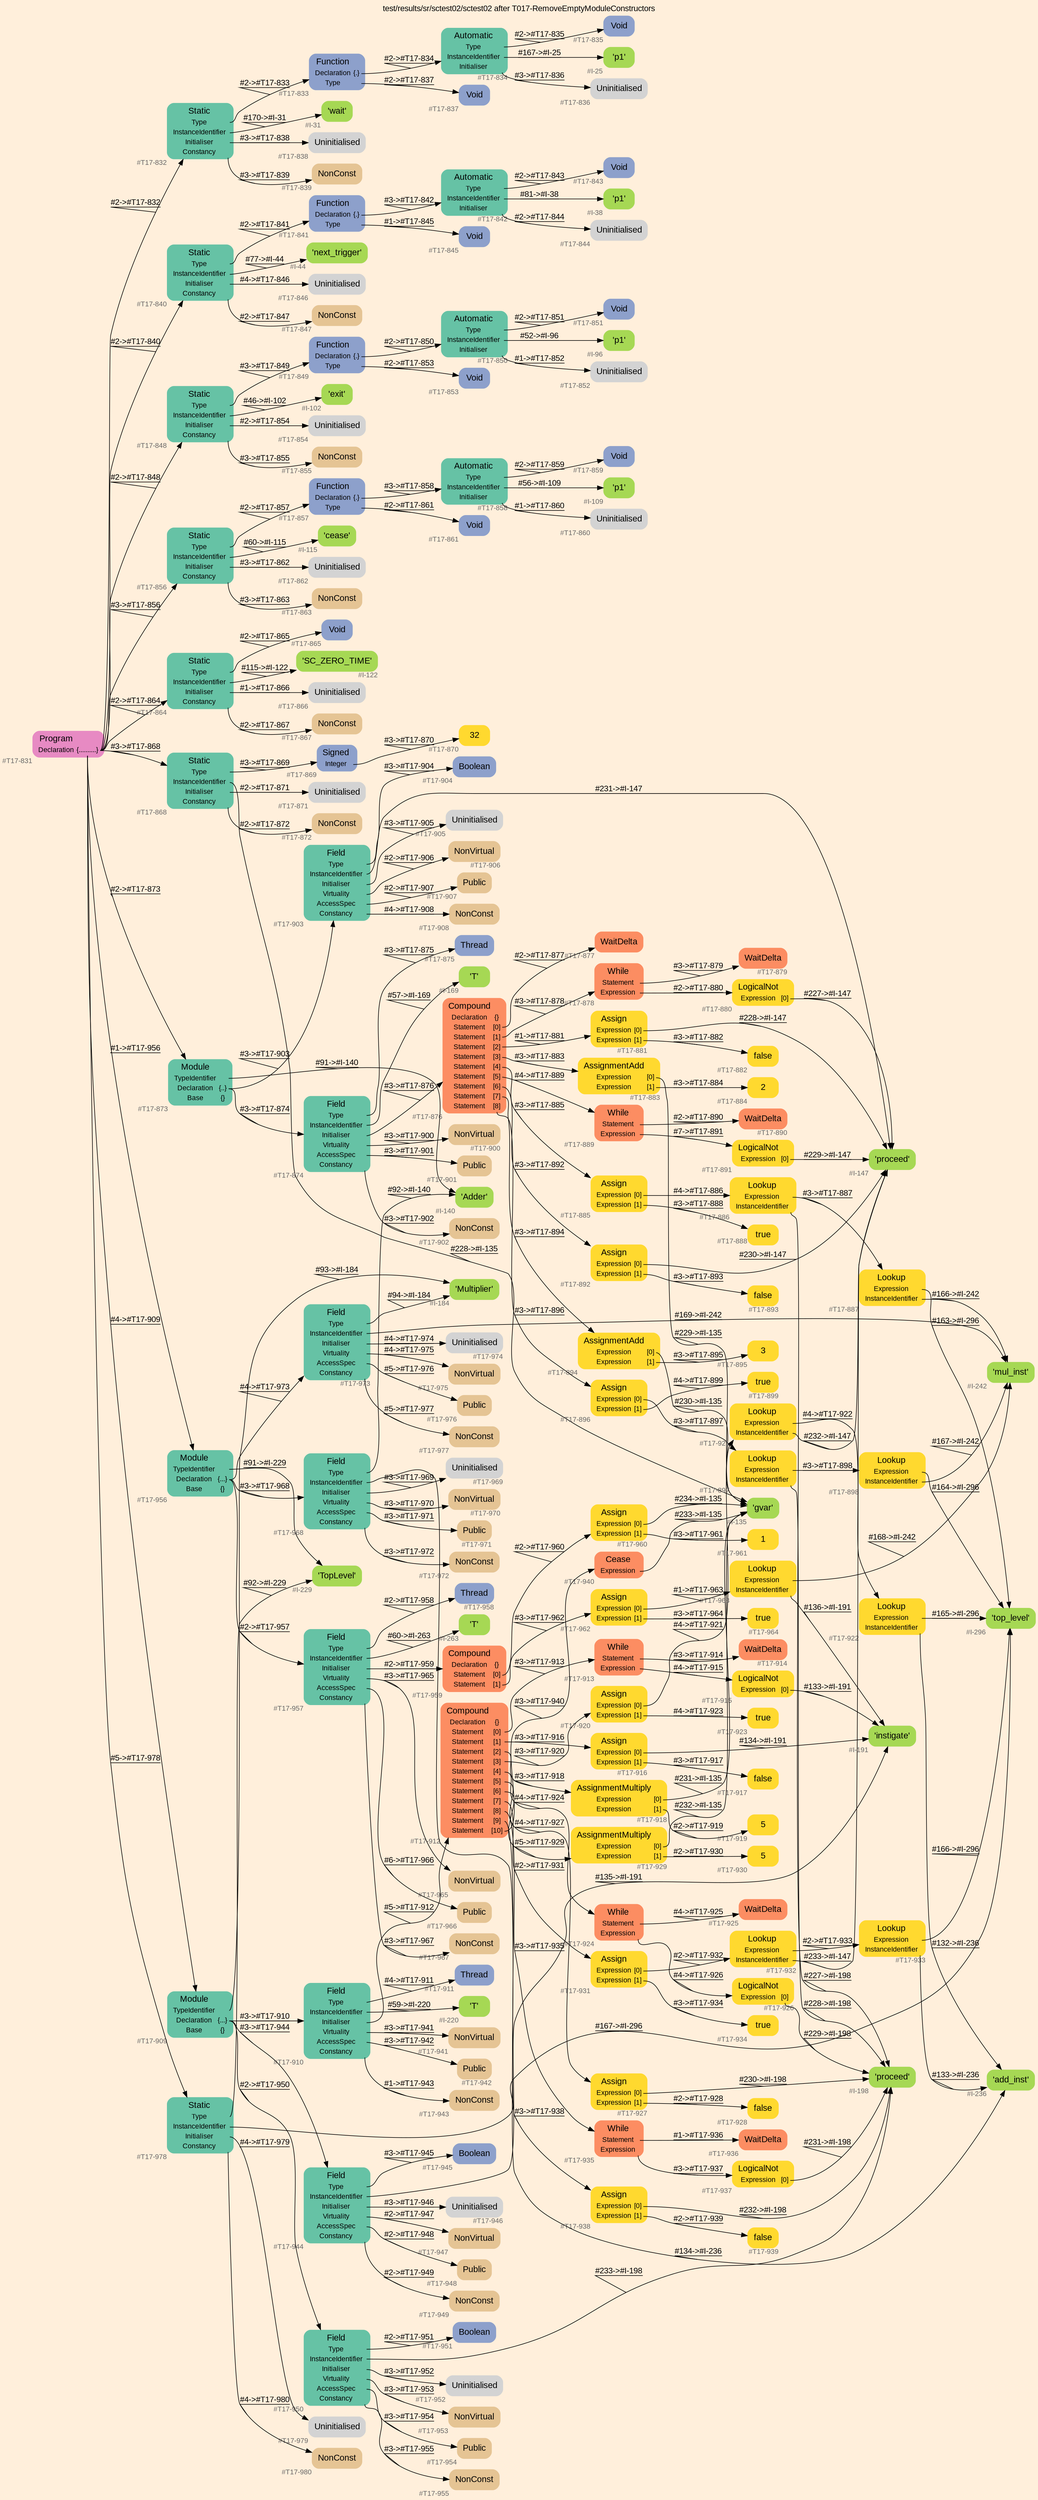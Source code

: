 digraph "test/results/sr/sctest02/sctest02 after T017-RemoveEmptyModuleConstructors" {
label = "test/results/sr/sctest02/sctest02 after T017-RemoveEmptyModuleConstructors"
labelloc = t
graph [
    rankdir = "LR"
    ranksep = 0.3
    bgcolor = antiquewhite1
    color = black
    fontcolor = black
    fontname = "Arial"
];
node [
    fontname = "Arial"
];
edge [
    fontname = "Arial"
];

// -------------------- node figure --------------------
// -------- block #T17-831 ----------
"#T17-831" [
    fillcolor = "/set28/4"
    xlabel = "#T17-831"
    fontsize = "12"
    fontcolor = grey40
    shape = "plaintext"
    label = <<TABLE BORDER="0" CELLBORDER="0" CELLSPACING="0">
     <TR><TD><FONT COLOR="black" POINT-SIZE="15">Program</FONT></TD></TR>
     <TR><TD><FONT COLOR="black" POINT-SIZE="12">Declaration</FONT></TD><TD PORT="port0"><FONT COLOR="black" POINT-SIZE="12">{..........}</FONT></TD></TR>
    </TABLE>>
    style = "rounded,filled"
];

// -------- block #T17-832 ----------
"#T17-832" [
    fillcolor = "/set28/1"
    xlabel = "#T17-832"
    fontsize = "12"
    fontcolor = grey40
    shape = "plaintext"
    label = <<TABLE BORDER="0" CELLBORDER="0" CELLSPACING="0">
     <TR><TD><FONT COLOR="black" POINT-SIZE="15">Static</FONT></TD></TR>
     <TR><TD><FONT COLOR="black" POINT-SIZE="12">Type</FONT></TD><TD PORT="port0"></TD></TR>
     <TR><TD><FONT COLOR="black" POINT-SIZE="12">InstanceIdentifier</FONT></TD><TD PORT="port1"></TD></TR>
     <TR><TD><FONT COLOR="black" POINT-SIZE="12">Initialiser</FONT></TD><TD PORT="port2"></TD></TR>
     <TR><TD><FONT COLOR="black" POINT-SIZE="12">Constancy</FONT></TD><TD PORT="port3"></TD></TR>
    </TABLE>>
    style = "rounded,filled"
];

// -------- block #T17-833 ----------
"#T17-833" [
    fillcolor = "/set28/3"
    xlabel = "#T17-833"
    fontsize = "12"
    fontcolor = grey40
    shape = "plaintext"
    label = <<TABLE BORDER="0" CELLBORDER="0" CELLSPACING="0">
     <TR><TD><FONT COLOR="black" POINT-SIZE="15">Function</FONT></TD></TR>
     <TR><TD><FONT COLOR="black" POINT-SIZE="12">Declaration</FONT></TD><TD PORT="port0"><FONT COLOR="black" POINT-SIZE="12">{.}</FONT></TD></TR>
     <TR><TD><FONT COLOR="black" POINT-SIZE="12">Type</FONT></TD><TD PORT="port1"></TD></TR>
    </TABLE>>
    style = "rounded,filled"
];

// -------- block #T17-834 ----------
"#T17-834" [
    fillcolor = "/set28/1"
    xlabel = "#T17-834"
    fontsize = "12"
    fontcolor = grey40
    shape = "plaintext"
    label = <<TABLE BORDER="0" CELLBORDER="0" CELLSPACING="0">
     <TR><TD><FONT COLOR="black" POINT-SIZE="15">Automatic</FONT></TD></TR>
     <TR><TD><FONT COLOR="black" POINT-SIZE="12">Type</FONT></TD><TD PORT="port0"></TD></TR>
     <TR><TD><FONT COLOR="black" POINT-SIZE="12">InstanceIdentifier</FONT></TD><TD PORT="port1"></TD></TR>
     <TR><TD><FONT COLOR="black" POINT-SIZE="12">Initialiser</FONT></TD><TD PORT="port2"></TD></TR>
    </TABLE>>
    style = "rounded,filled"
];

// -------- block #T17-835 ----------
"#T17-835" [
    fillcolor = "/set28/3"
    xlabel = "#T17-835"
    fontsize = "12"
    fontcolor = grey40
    shape = "plaintext"
    label = <<TABLE BORDER="0" CELLBORDER="0" CELLSPACING="0">
     <TR><TD><FONT COLOR="black" POINT-SIZE="15">Void</FONT></TD></TR>
    </TABLE>>
    style = "rounded,filled"
];

// -------- block #I-25 ----------
"#I-25" [
    fillcolor = "/set28/5"
    xlabel = "#I-25"
    fontsize = "12"
    fontcolor = grey40
    shape = "plaintext"
    label = <<TABLE BORDER="0" CELLBORDER="0" CELLSPACING="0">
     <TR><TD><FONT COLOR="black" POINT-SIZE="15">'p1'</FONT></TD></TR>
    </TABLE>>
    style = "rounded,filled"
];

// -------- block #T17-836 ----------
"#T17-836" [
    xlabel = "#T17-836"
    fontsize = "12"
    fontcolor = grey40
    shape = "plaintext"
    label = <<TABLE BORDER="0" CELLBORDER="0" CELLSPACING="0">
     <TR><TD><FONT COLOR="black" POINT-SIZE="15">Uninitialised</FONT></TD></TR>
    </TABLE>>
    style = "rounded,filled"
];

// -------- block #T17-837 ----------
"#T17-837" [
    fillcolor = "/set28/3"
    xlabel = "#T17-837"
    fontsize = "12"
    fontcolor = grey40
    shape = "plaintext"
    label = <<TABLE BORDER="0" CELLBORDER="0" CELLSPACING="0">
     <TR><TD><FONT COLOR="black" POINT-SIZE="15">Void</FONT></TD></TR>
    </TABLE>>
    style = "rounded,filled"
];

// -------- block #I-31 ----------
"#I-31" [
    fillcolor = "/set28/5"
    xlabel = "#I-31"
    fontsize = "12"
    fontcolor = grey40
    shape = "plaintext"
    label = <<TABLE BORDER="0" CELLBORDER="0" CELLSPACING="0">
     <TR><TD><FONT COLOR="black" POINT-SIZE="15">'wait'</FONT></TD></TR>
    </TABLE>>
    style = "rounded,filled"
];

// -------- block #T17-838 ----------
"#T17-838" [
    xlabel = "#T17-838"
    fontsize = "12"
    fontcolor = grey40
    shape = "plaintext"
    label = <<TABLE BORDER="0" CELLBORDER="0" CELLSPACING="0">
     <TR><TD><FONT COLOR="black" POINT-SIZE="15">Uninitialised</FONT></TD></TR>
    </TABLE>>
    style = "rounded,filled"
];

// -------- block #T17-839 ----------
"#T17-839" [
    fillcolor = "/set28/7"
    xlabel = "#T17-839"
    fontsize = "12"
    fontcolor = grey40
    shape = "plaintext"
    label = <<TABLE BORDER="0" CELLBORDER="0" CELLSPACING="0">
     <TR><TD><FONT COLOR="black" POINT-SIZE="15">NonConst</FONT></TD></TR>
    </TABLE>>
    style = "rounded,filled"
];

// -------- block #T17-840 ----------
"#T17-840" [
    fillcolor = "/set28/1"
    xlabel = "#T17-840"
    fontsize = "12"
    fontcolor = grey40
    shape = "plaintext"
    label = <<TABLE BORDER="0" CELLBORDER="0" CELLSPACING="0">
     <TR><TD><FONT COLOR="black" POINT-SIZE="15">Static</FONT></TD></TR>
     <TR><TD><FONT COLOR="black" POINT-SIZE="12">Type</FONT></TD><TD PORT="port0"></TD></TR>
     <TR><TD><FONT COLOR="black" POINT-SIZE="12">InstanceIdentifier</FONT></TD><TD PORT="port1"></TD></TR>
     <TR><TD><FONT COLOR="black" POINT-SIZE="12">Initialiser</FONT></TD><TD PORT="port2"></TD></TR>
     <TR><TD><FONT COLOR="black" POINT-SIZE="12">Constancy</FONT></TD><TD PORT="port3"></TD></TR>
    </TABLE>>
    style = "rounded,filled"
];

// -------- block #T17-841 ----------
"#T17-841" [
    fillcolor = "/set28/3"
    xlabel = "#T17-841"
    fontsize = "12"
    fontcolor = grey40
    shape = "plaintext"
    label = <<TABLE BORDER="0" CELLBORDER="0" CELLSPACING="0">
     <TR><TD><FONT COLOR="black" POINT-SIZE="15">Function</FONT></TD></TR>
     <TR><TD><FONT COLOR="black" POINT-SIZE="12">Declaration</FONT></TD><TD PORT="port0"><FONT COLOR="black" POINT-SIZE="12">{.}</FONT></TD></TR>
     <TR><TD><FONT COLOR="black" POINT-SIZE="12">Type</FONT></TD><TD PORT="port1"></TD></TR>
    </TABLE>>
    style = "rounded,filled"
];

// -------- block #T17-842 ----------
"#T17-842" [
    fillcolor = "/set28/1"
    xlabel = "#T17-842"
    fontsize = "12"
    fontcolor = grey40
    shape = "plaintext"
    label = <<TABLE BORDER="0" CELLBORDER="0" CELLSPACING="0">
     <TR><TD><FONT COLOR="black" POINT-SIZE="15">Automatic</FONT></TD></TR>
     <TR><TD><FONT COLOR="black" POINT-SIZE="12">Type</FONT></TD><TD PORT="port0"></TD></TR>
     <TR><TD><FONT COLOR="black" POINT-SIZE="12">InstanceIdentifier</FONT></TD><TD PORT="port1"></TD></TR>
     <TR><TD><FONT COLOR="black" POINT-SIZE="12">Initialiser</FONT></TD><TD PORT="port2"></TD></TR>
    </TABLE>>
    style = "rounded,filled"
];

// -------- block #T17-843 ----------
"#T17-843" [
    fillcolor = "/set28/3"
    xlabel = "#T17-843"
    fontsize = "12"
    fontcolor = grey40
    shape = "plaintext"
    label = <<TABLE BORDER="0" CELLBORDER="0" CELLSPACING="0">
     <TR><TD><FONT COLOR="black" POINT-SIZE="15">Void</FONT></TD></TR>
    </TABLE>>
    style = "rounded,filled"
];

// -------- block #I-38 ----------
"#I-38" [
    fillcolor = "/set28/5"
    xlabel = "#I-38"
    fontsize = "12"
    fontcolor = grey40
    shape = "plaintext"
    label = <<TABLE BORDER="0" CELLBORDER="0" CELLSPACING="0">
     <TR><TD><FONT COLOR="black" POINT-SIZE="15">'p1'</FONT></TD></TR>
    </TABLE>>
    style = "rounded,filled"
];

// -------- block #T17-844 ----------
"#T17-844" [
    xlabel = "#T17-844"
    fontsize = "12"
    fontcolor = grey40
    shape = "plaintext"
    label = <<TABLE BORDER="0" CELLBORDER="0" CELLSPACING="0">
     <TR><TD><FONT COLOR="black" POINT-SIZE="15">Uninitialised</FONT></TD></TR>
    </TABLE>>
    style = "rounded,filled"
];

// -------- block #T17-845 ----------
"#T17-845" [
    fillcolor = "/set28/3"
    xlabel = "#T17-845"
    fontsize = "12"
    fontcolor = grey40
    shape = "plaintext"
    label = <<TABLE BORDER="0" CELLBORDER="0" CELLSPACING="0">
     <TR><TD><FONT COLOR="black" POINT-SIZE="15">Void</FONT></TD></TR>
    </TABLE>>
    style = "rounded,filled"
];

// -------- block #I-44 ----------
"#I-44" [
    fillcolor = "/set28/5"
    xlabel = "#I-44"
    fontsize = "12"
    fontcolor = grey40
    shape = "plaintext"
    label = <<TABLE BORDER="0" CELLBORDER="0" CELLSPACING="0">
     <TR><TD><FONT COLOR="black" POINT-SIZE="15">'next_trigger'</FONT></TD></TR>
    </TABLE>>
    style = "rounded,filled"
];

// -------- block #T17-846 ----------
"#T17-846" [
    xlabel = "#T17-846"
    fontsize = "12"
    fontcolor = grey40
    shape = "plaintext"
    label = <<TABLE BORDER="0" CELLBORDER="0" CELLSPACING="0">
     <TR><TD><FONT COLOR="black" POINT-SIZE="15">Uninitialised</FONT></TD></TR>
    </TABLE>>
    style = "rounded,filled"
];

// -------- block #T17-847 ----------
"#T17-847" [
    fillcolor = "/set28/7"
    xlabel = "#T17-847"
    fontsize = "12"
    fontcolor = grey40
    shape = "plaintext"
    label = <<TABLE BORDER="0" CELLBORDER="0" CELLSPACING="0">
     <TR><TD><FONT COLOR="black" POINT-SIZE="15">NonConst</FONT></TD></TR>
    </TABLE>>
    style = "rounded,filled"
];

// -------- block #T17-848 ----------
"#T17-848" [
    fillcolor = "/set28/1"
    xlabel = "#T17-848"
    fontsize = "12"
    fontcolor = grey40
    shape = "plaintext"
    label = <<TABLE BORDER="0" CELLBORDER="0" CELLSPACING="0">
     <TR><TD><FONT COLOR="black" POINT-SIZE="15">Static</FONT></TD></TR>
     <TR><TD><FONT COLOR="black" POINT-SIZE="12">Type</FONT></TD><TD PORT="port0"></TD></TR>
     <TR><TD><FONT COLOR="black" POINT-SIZE="12">InstanceIdentifier</FONT></TD><TD PORT="port1"></TD></TR>
     <TR><TD><FONT COLOR="black" POINT-SIZE="12">Initialiser</FONT></TD><TD PORT="port2"></TD></TR>
     <TR><TD><FONT COLOR="black" POINT-SIZE="12">Constancy</FONT></TD><TD PORT="port3"></TD></TR>
    </TABLE>>
    style = "rounded,filled"
];

// -------- block #T17-849 ----------
"#T17-849" [
    fillcolor = "/set28/3"
    xlabel = "#T17-849"
    fontsize = "12"
    fontcolor = grey40
    shape = "plaintext"
    label = <<TABLE BORDER="0" CELLBORDER="0" CELLSPACING="0">
     <TR><TD><FONT COLOR="black" POINT-SIZE="15">Function</FONT></TD></TR>
     <TR><TD><FONT COLOR="black" POINT-SIZE="12">Declaration</FONT></TD><TD PORT="port0"><FONT COLOR="black" POINT-SIZE="12">{.}</FONT></TD></TR>
     <TR><TD><FONT COLOR="black" POINT-SIZE="12">Type</FONT></TD><TD PORT="port1"></TD></TR>
    </TABLE>>
    style = "rounded,filled"
];

// -------- block #T17-850 ----------
"#T17-850" [
    fillcolor = "/set28/1"
    xlabel = "#T17-850"
    fontsize = "12"
    fontcolor = grey40
    shape = "plaintext"
    label = <<TABLE BORDER="0" CELLBORDER="0" CELLSPACING="0">
     <TR><TD><FONT COLOR="black" POINT-SIZE="15">Automatic</FONT></TD></TR>
     <TR><TD><FONT COLOR="black" POINT-SIZE="12">Type</FONT></TD><TD PORT="port0"></TD></TR>
     <TR><TD><FONT COLOR="black" POINT-SIZE="12">InstanceIdentifier</FONT></TD><TD PORT="port1"></TD></TR>
     <TR><TD><FONT COLOR="black" POINT-SIZE="12">Initialiser</FONT></TD><TD PORT="port2"></TD></TR>
    </TABLE>>
    style = "rounded,filled"
];

// -------- block #T17-851 ----------
"#T17-851" [
    fillcolor = "/set28/3"
    xlabel = "#T17-851"
    fontsize = "12"
    fontcolor = grey40
    shape = "plaintext"
    label = <<TABLE BORDER="0" CELLBORDER="0" CELLSPACING="0">
     <TR><TD><FONT COLOR="black" POINT-SIZE="15">Void</FONT></TD></TR>
    </TABLE>>
    style = "rounded,filled"
];

// -------- block #I-96 ----------
"#I-96" [
    fillcolor = "/set28/5"
    xlabel = "#I-96"
    fontsize = "12"
    fontcolor = grey40
    shape = "plaintext"
    label = <<TABLE BORDER="0" CELLBORDER="0" CELLSPACING="0">
     <TR><TD><FONT COLOR="black" POINT-SIZE="15">'p1'</FONT></TD></TR>
    </TABLE>>
    style = "rounded,filled"
];

// -------- block #T17-852 ----------
"#T17-852" [
    xlabel = "#T17-852"
    fontsize = "12"
    fontcolor = grey40
    shape = "plaintext"
    label = <<TABLE BORDER="0" CELLBORDER="0" CELLSPACING="0">
     <TR><TD><FONT COLOR="black" POINT-SIZE="15">Uninitialised</FONT></TD></TR>
    </TABLE>>
    style = "rounded,filled"
];

// -------- block #T17-853 ----------
"#T17-853" [
    fillcolor = "/set28/3"
    xlabel = "#T17-853"
    fontsize = "12"
    fontcolor = grey40
    shape = "plaintext"
    label = <<TABLE BORDER="0" CELLBORDER="0" CELLSPACING="0">
     <TR><TD><FONT COLOR="black" POINT-SIZE="15">Void</FONT></TD></TR>
    </TABLE>>
    style = "rounded,filled"
];

// -------- block #I-102 ----------
"#I-102" [
    fillcolor = "/set28/5"
    xlabel = "#I-102"
    fontsize = "12"
    fontcolor = grey40
    shape = "plaintext"
    label = <<TABLE BORDER="0" CELLBORDER="0" CELLSPACING="0">
     <TR><TD><FONT COLOR="black" POINT-SIZE="15">'exit'</FONT></TD></TR>
    </TABLE>>
    style = "rounded,filled"
];

// -------- block #T17-854 ----------
"#T17-854" [
    xlabel = "#T17-854"
    fontsize = "12"
    fontcolor = grey40
    shape = "plaintext"
    label = <<TABLE BORDER="0" CELLBORDER="0" CELLSPACING="0">
     <TR><TD><FONT COLOR="black" POINT-SIZE="15">Uninitialised</FONT></TD></TR>
    </TABLE>>
    style = "rounded,filled"
];

// -------- block #T17-855 ----------
"#T17-855" [
    fillcolor = "/set28/7"
    xlabel = "#T17-855"
    fontsize = "12"
    fontcolor = grey40
    shape = "plaintext"
    label = <<TABLE BORDER="0" CELLBORDER="0" CELLSPACING="0">
     <TR><TD><FONT COLOR="black" POINT-SIZE="15">NonConst</FONT></TD></TR>
    </TABLE>>
    style = "rounded,filled"
];

// -------- block #T17-856 ----------
"#T17-856" [
    fillcolor = "/set28/1"
    xlabel = "#T17-856"
    fontsize = "12"
    fontcolor = grey40
    shape = "plaintext"
    label = <<TABLE BORDER="0" CELLBORDER="0" CELLSPACING="0">
     <TR><TD><FONT COLOR="black" POINT-SIZE="15">Static</FONT></TD></TR>
     <TR><TD><FONT COLOR="black" POINT-SIZE="12">Type</FONT></TD><TD PORT="port0"></TD></TR>
     <TR><TD><FONT COLOR="black" POINT-SIZE="12">InstanceIdentifier</FONT></TD><TD PORT="port1"></TD></TR>
     <TR><TD><FONT COLOR="black" POINT-SIZE="12">Initialiser</FONT></TD><TD PORT="port2"></TD></TR>
     <TR><TD><FONT COLOR="black" POINT-SIZE="12">Constancy</FONT></TD><TD PORT="port3"></TD></TR>
    </TABLE>>
    style = "rounded,filled"
];

// -------- block #T17-857 ----------
"#T17-857" [
    fillcolor = "/set28/3"
    xlabel = "#T17-857"
    fontsize = "12"
    fontcolor = grey40
    shape = "plaintext"
    label = <<TABLE BORDER="0" CELLBORDER="0" CELLSPACING="0">
     <TR><TD><FONT COLOR="black" POINT-SIZE="15">Function</FONT></TD></TR>
     <TR><TD><FONT COLOR="black" POINT-SIZE="12">Declaration</FONT></TD><TD PORT="port0"><FONT COLOR="black" POINT-SIZE="12">{.}</FONT></TD></TR>
     <TR><TD><FONT COLOR="black" POINT-SIZE="12">Type</FONT></TD><TD PORT="port1"></TD></TR>
    </TABLE>>
    style = "rounded,filled"
];

// -------- block #T17-858 ----------
"#T17-858" [
    fillcolor = "/set28/1"
    xlabel = "#T17-858"
    fontsize = "12"
    fontcolor = grey40
    shape = "plaintext"
    label = <<TABLE BORDER="0" CELLBORDER="0" CELLSPACING="0">
     <TR><TD><FONT COLOR="black" POINT-SIZE="15">Automatic</FONT></TD></TR>
     <TR><TD><FONT COLOR="black" POINT-SIZE="12">Type</FONT></TD><TD PORT="port0"></TD></TR>
     <TR><TD><FONT COLOR="black" POINT-SIZE="12">InstanceIdentifier</FONT></TD><TD PORT="port1"></TD></TR>
     <TR><TD><FONT COLOR="black" POINT-SIZE="12">Initialiser</FONT></TD><TD PORT="port2"></TD></TR>
    </TABLE>>
    style = "rounded,filled"
];

// -------- block #T17-859 ----------
"#T17-859" [
    fillcolor = "/set28/3"
    xlabel = "#T17-859"
    fontsize = "12"
    fontcolor = grey40
    shape = "plaintext"
    label = <<TABLE BORDER="0" CELLBORDER="0" CELLSPACING="0">
     <TR><TD><FONT COLOR="black" POINT-SIZE="15">Void</FONT></TD></TR>
    </TABLE>>
    style = "rounded,filled"
];

// -------- block #I-109 ----------
"#I-109" [
    fillcolor = "/set28/5"
    xlabel = "#I-109"
    fontsize = "12"
    fontcolor = grey40
    shape = "plaintext"
    label = <<TABLE BORDER="0" CELLBORDER="0" CELLSPACING="0">
     <TR><TD><FONT COLOR="black" POINT-SIZE="15">'p1'</FONT></TD></TR>
    </TABLE>>
    style = "rounded,filled"
];

// -------- block #T17-860 ----------
"#T17-860" [
    xlabel = "#T17-860"
    fontsize = "12"
    fontcolor = grey40
    shape = "plaintext"
    label = <<TABLE BORDER="0" CELLBORDER="0" CELLSPACING="0">
     <TR><TD><FONT COLOR="black" POINT-SIZE="15">Uninitialised</FONT></TD></TR>
    </TABLE>>
    style = "rounded,filled"
];

// -------- block #T17-861 ----------
"#T17-861" [
    fillcolor = "/set28/3"
    xlabel = "#T17-861"
    fontsize = "12"
    fontcolor = grey40
    shape = "plaintext"
    label = <<TABLE BORDER="0" CELLBORDER="0" CELLSPACING="0">
     <TR><TD><FONT COLOR="black" POINT-SIZE="15">Void</FONT></TD></TR>
    </TABLE>>
    style = "rounded,filled"
];

// -------- block #I-115 ----------
"#I-115" [
    fillcolor = "/set28/5"
    xlabel = "#I-115"
    fontsize = "12"
    fontcolor = grey40
    shape = "plaintext"
    label = <<TABLE BORDER="0" CELLBORDER="0" CELLSPACING="0">
     <TR><TD><FONT COLOR="black" POINT-SIZE="15">'cease'</FONT></TD></TR>
    </TABLE>>
    style = "rounded,filled"
];

// -------- block #T17-862 ----------
"#T17-862" [
    xlabel = "#T17-862"
    fontsize = "12"
    fontcolor = grey40
    shape = "plaintext"
    label = <<TABLE BORDER="0" CELLBORDER="0" CELLSPACING="0">
     <TR><TD><FONT COLOR="black" POINT-SIZE="15">Uninitialised</FONT></TD></TR>
    </TABLE>>
    style = "rounded,filled"
];

// -------- block #T17-863 ----------
"#T17-863" [
    fillcolor = "/set28/7"
    xlabel = "#T17-863"
    fontsize = "12"
    fontcolor = grey40
    shape = "plaintext"
    label = <<TABLE BORDER="0" CELLBORDER="0" CELLSPACING="0">
     <TR><TD><FONT COLOR="black" POINT-SIZE="15">NonConst</FONT></TD></TR>
    </TABLE>>
    style = "rounded,filled"
];

// -------- block #T17-864 ----------
"#T17-864" [
    fillcolor = "/set28/1"
    xlabel = "#T17-864"
    fontsize = "12"
    fontcolor = grey40
    shape = "plaintext"
    label = <<TABLE BORDER="0" CELLBORDER="0" CELLSPACING="0">
     <TR><TD><FONT COLOR="black" POINT-SIZE="15">Static</FONT></TD></TR>
     <TR><TD><FONT COLOR="black" POINT-SIZE="12">Type</FONT></TD><TD PORT="port0"></TD></TR>
     <TR><TD><FONT COLOR="black" POINT-SIZE="12">InstanceIdentifier</FONT></TD><TD PORT="port1"></TD></TR>
     <TR><TD><FONT COLOR="black" POINT-SIZE="12">Initialiser</FONT></TD><TD PORT="port2"></TD></TR>
     <TR><TD><FONT COLOR="black" POINT-SIZE="12">Constancy</FONT></TD><TD PORT="port3"></TD></TR>
    </TABLE>>
    style = "rounded,filled"
];

// -------- block #T17-865 ----------
"#T17-865" [
    fillcolor = "/set28/3"
    xlabel = "#T17-865"
    fontsize = "12"
    fontcolor = grey40
    shape = "plaintext"
    label = <<TABLE BORDER="0" CELLBORDER="0" CELLSPACING="0">
     <TR><TD><FONT COLOR="black" POINT-SIZE="15">Void</FONT></TD></TR>
    </TABLE>>
    style = "rounded,filled"
];

// -------- block #I-122 ----------
"#I-122" [
    fillcolor = "/set28/5"
    xlabel = "#I-122"
    fontsize = "12"
    fontcolor = grey40
    shape = "plaintext"
    label = <<TABLE BORDER="0" CELLBORDER="0" CELLSPACING="0">
     <TR><TD><FONT COLOR="black" POINT-SIZE="15">'SC_ZERO_TIME'</FONT></TD></TR>
    </TABLE>>
    style = "rounded,filled"
];

// -------- block #T17-866 ----------
"#T17-866" [
    xlabel = "#T17-866"
    fontsize = "12"
    fontcolor = grey40
    shape = "plaintext"
    label = <<TABLE BORDER="0" CELLBORDER="0" CELLSPACING="0">
     <TR><TD><FONT COLOR="black" POINT-SIZE="15">Uninitialised</FONT></TD></TR>
    </TABLE>>
    style = "rounded,filled"
];

// -------- block #T17-867 ----------
"#T17-867" [
    fillcolor = "/set28/7"
    xlabel = "#T17-867"
    fontsize = "12"
    fontcolor = grey40
    shape = "plaintext"
    label = <<TABLE BORDER="0" CELLBORDER="0" CELLSPACING="0">
     <TR><TD><FONT COLOR="black" POINT-SIZE="15">NonConst</FONT></TD></TR>
    </TABLE>>
    style = "rounded,filled"
];

// -------- block #T17-868 ----------
"#T17-868" [
    fillcolor = "/set28/1"
    xlabel = "#T17-868"
    fontsize = "12"
    fontcolor = grey40
    shape = "plaintext"
    label = <<TABLE BORDER="0" CELLBORDER="0" CELLSPACING="0">
     <TR><TD><FONT COLOR="black" POINT-SIZE="15">Static</FONT></TD></TR>
     <TR><TD><FONT COLOR="black" POINT-SIZE="12">Type</FONT></TD><TD PORT="port0"></TD></TR>
     <TR><TD><FONT COLOR="black" POINT-SIZE="12">InstanceIdentifier</FONT></TD><TD PORT="port1"></TD></TR>
     <TR><TD><FONT COLOR="black" POINT-SIZE="12">Initialiser</FONT></TD><TD PORT="port2"></TD></TR>
     <TR><TD><FONT COLOR="black" POINT-SIZE="12">Constancy</FONT></TD><TD PORT="port3"></TD></TR>
    </TABLE>>
    style = "rounded,filled"
];

// -------- block #T17-869 ----------
"#T17-869" [
    fillcolor = "/set28/3"
    xlabel = "#T17-869"
    fontsize = "12"
    fontcolor = grey40
    shape = "plaintext"
    label = <<TABLE BORDER="0" CELLBORDER="0" CELLSPACING="0">
     <TR><TD><FONT COLOR="black" POINT-SIZE="15">Signed</FONT></TD></TR>
     <TR><TD><FONT COLOR="black" POINT-SIZE="12">Integer</FONT></TD><TD PORT="port0"></TD></TR>
    </TABLE>>
    style = "rounded,filled"
];

// -------- block #T17-870 ----------
"#T17-870" [
    fillcolor = "/set28/6"
    xlabel = "#T17-870"
    fontsize = "12"
    fontcolor = grey40
    shape = "plaintext"
    label = <<TABLE BORDER="0" CELLBORDER="0" CELLSPACING="0">
     <TR><TD><FONT COLOR="black" POINT-SIZE="15">32</FONT></TD></TR>
    </TABLE>>
    style = "rounded,filled"
];

// -------- block #I-135 ----------
"#I-135" [
    fillcolor = "/set28/5"
    xlabel = "#I-135"
    fontsize = "12"
    fontcolor = grey40
    shape = "plaintext"
    label = <<TABLE BORDER="0" CELLBORDER="0" CELLSPACING="0">
     <TR><TD><FONT COLOR="black" POINT-SIZE="15">'gvar'</FONT></TD></TR>
    </TABLE>>
    style = "rounded,filled"
];

// -------- block #T17-871 ----------
"#T17-871" [
    xlabel = "#T17-871"
    fontsize = "12"
    fontcolor = grey40
    shape = "plaintext"
    label = <<TABLE BORDER="0" CELLBORDER="0" CELLSPACING="0">
     <TR><TD><FONT COLOR="black" POINT-SIZE="15">Uninitialised</FONT></TD></TR>
    </TABLE>>
    style = "rounded,filled"
];

// -------- block #T17-872 ----------
"#T17-872" [
    fillcolor = "/set28/7"
    xlabel = "#T17-872"
    fontsize = "12"
    fontcolor = grey40
    shape = "plaintext"
    label = <<TABLE BORDER="0" CELLBORDER="0" CELLSPACING="0">
     <TR><TD><FONT COLOR="black" POINT-SIZE="15">NonConst</FONT></TD></TR>
    </TABLE>>
    style = "rounded,filled"
];

// -------- block #T17-873 ----------
"#T17-873" [
    fillcolor = "/set28/1"
    xlabel = "#T17-873"
    fontsize = "12"
    fontcolor = grey40
    shape = "plaintext"
    label = <<TABLE BORDER="0" CELLBORDER="0" CELLSPACING="0">
     <TR><TD><FONT COLOR="black" POINT-SIZE="15">Module</FONT></TD></TR>
     <TR><TD><FONT COLOR="black" POINT-SIZE="12">TypeIdentifier</FONT></TD><TD PORT="port0"></TD></TR>
     <TR><TD><FONT COLOR="black" POINT-SIZE="12">Declaration</FONT></TD><TD PORT="port1"><FONT COLOR="black" POINT-SIZE="12">{..}</FONT></TD></TR>
     <TR><TD><FONT COLOR="black" POINT-SIZE="12">Base</FONT></TD><TD PORT="port2"><FONT COLOR="black" POINT-SIZE="12">{}</FONT></TD></TR>
    </TABLE>>
    style = "rounded,filled"
];

// -------- block #I-140 ----------
"#I-140" [
    fillcolor = "/set28/5"
    xlabel = "#I-140"
    fontsize = "12"
    fontcolor = grey40
    shape = "plaintext"
    label = <<TABLE BORDER="0" CELLBORDER="0" CELLSPACING="0">
     <TR><TD><FONT COLOR="black" POINT-SIZE="15">'Adder'</FONT></TD></TR>
    </TABLE>>
    style = "rounded,filled"
];

// -------- block #T17-874 ----------
"#T17-874" [
    fillcolor = "/set28/1"
    xlabel = "#T17-874"
    fontsize = "12"
    fontcolor = grey40
    shape = "plaintext"
    label = <<TABLE BORDER="0" CELLBORDER="0" CELLSPACING="0">
     <TR><TD><FONT COLOR="black" POINT-SIZE="15">Field</FONT></TD></TR>
     <TR><TD><FONT COLOR="black" POINT-SIZE="12">Type</FONT></TD><TD PORT="port0"></TD></TR>
     <TR><TD><FONT COLOR="black" POINT-SIZE="12">InstanceIdentifier</FONT></TD><TD PORT="port1"></TD></TR>
     <TR><TD><FONT COLOR="black" POINT-SIZE="12">Initialiser</FONT></TD><TD PORT="port2"></TD></TR>
     <TR><TD><FONT COLOR="black" POINT-SIZE="12">Virtuality</FONT></TD><TD PORT="port3"></TD></TR>
     <TR><TD><FONT COLOR="black" POINT-SIZE="12">AccessSpec</FONT></TD><TD PORT="port4"></TD></TR>
     <TR><TD><FONT COLOR="black" POINT-SIZE="12">Constancy</FONT></TD><TD PORT="port5"></TD></TR>
    </TABLE>>
    style = "rounded,filled"
];

// -------- block #T17-875 ----------
"#T17-875" [
    fillcolor = "/set28/3"
    xlabel = "#T17-875"
    fontsize = "12"
    fontcolor = grey40
    shape = "plaintext"
    label = <<TABLE BORDER="0" CELLBORDER="0" CELLSPACING="0">
     <TR><TD><FONT COLOR="black" POINT-SIZE="15">Thread</FONT></TD></TR>
    </TABLE>>
    style = "rounded,filled"
];

// -------- block #I-169 ----------
"#I-169" [
    fillcolor = "/set28/5"
    xlabel = "#I-169"
    fontsize = "12"
    fontcolor = grey40
    shape = "plaintext"
    label = <<TABLE BORDER="0" CELLBORDER="0" CELLSPACING="0">
     <TR><TD><FONT COLOR="black" POINT-SIZE="15">'T'</FONT></TD></TR>
    </TABLE>>
    style = "rounded,filled"
];

// -------- block #T17-876 ----------
"#T17-876" [
    fillcolor = "/set28/2"
    xlabel = "#T17-876"
    fontsize = "12"
    fontcolor = grey40
    shape = "plaintext"
    label = <<TABLE BORDER="0" CELLBORDER="0" CELLSPACING="0">
     <TR><TD><FONT COLOR="black" POINT-SIZE="15">Compound</FONT></TD></TR>
     <TR><TD><FONT COLOR="black" POINT-SIZE="12">Declaration</FONT></TD><TD PORT="port0"><FONT COLOR="black" POINT-SIZE="12">{}</FONT></TD></TR>
     <TR><TD><FONT COLOR="black" POINT-SIZE="12">Statement</FONT></TD><TD PORT="port1"><FONT COLOR="black" POINT-SIZE="12">[0]</FONT></TD></TR>
     <TR><TD><FONT COLOR="black" POINT-SIZE="12">Statement</FONT></TD><TD PORT="port2"><FONT COLOR="black" POINT-SIZE="12">[1]</FONT></TD></TR>
     <TR><TD><FONT COLOR="black" POINT-SIZE="12">Statement</FONT></TD><TD PORT="port3"><FONT COLOR="black" POINT-SIZE="12">[2]</FONT></TD></TR>
     <TR><TD><FONT COLOR="black" POINT-SIZE="12">Statement</FONT></TD><TD PORT="port4"><FONT COLOR="black" POINT-SIZE="12">[3]</FONT></TD></TR>
     <TR><TD><FONT COLOR="black" POINT-SIZE="12">Statement</FONT></TD><TD PORT="port5"><FONT COLOR="black" POINT-SIZE="12">[4]</FONT></TD></TR>
     <TR><TD><FONT COLOR="black" POINT-SIZE="12">Statement</FONT></TD><TD PORT="port6"><FONT COLOR="black" POINT-SIZE="12">[5]</FONT></TD></TR>
     <TR><TD><FONT COLOR="black" POINT-SIZE="12">Statement</FONT></TD><TD PORT="port7"><FONT COLOR="black" POINT-SIZE="12">[6]</FONT></TD></TR>
     <TR><TD><FONT COLOR="black" POINT-SIZE="12">Statement</FONT></TD><TD PORT="port8"><FONT COLOR="black" POINT-SIZE="12">[7]</FONT></TD></TR>
     <TR><TD><FONT COLOR="black" POINT-SIZE="12">Statement</FONT></TD><TD PORT="port9"><FONT COLOR="black" POINT-SIZE="12">[8]</FONT></TD></TR>
    </TABLE>>
    style = "rounded,filled"
];

// -------- block #T17-877 ----------
"#T17-877" [
    fillcolor = "/set28/2"
    xlabel = "#T17-877"
    fontsize = "12"
    fontcolor = grey40
    shape = "plaintext"
    label = <<TABLE BORDER="0" CELLBORDER="0" CELLSPACING="0">
     <TR><TD><FONT COLOR="black" POINT-SIZE="15">WaitDelta</FONT></TD></TR>
    </TABLE>>
    style = "rounded,filled"
];

// -------- block #T17-878 ----------
"#T17-878" [
    fillcolor = "/set28/2"
    xlabel = "#T17-878"
    fontsize = "12"
    fontcolor = grey40
    shape = "plaintext"
    label = <<TABLE BORDER="0" CELLBORDER="0" CELLSPACING="0">
     <TR><TD><FONT COLOR="black" POINT-SIZE="15">While</FONT></TD></TR>
     <TR><TD><FONT COLOR="black" POINT-SIZE="12">Statement</FONT></TD><TD PORT="port0"></TD></TR>
     <TR><TD><FONT COLOR="black" POINT-SIZE="12">Expression</FONT></TD><TD PORT="port1"></TD></TR>
    </TABLE>>
    style = "rounded,filled"
];

// -------- block #T17-879 ----------
"#T17-879" [
    fillcolor = "/set28/2"
    xlabel = "#T17-879"
    fontsize = "12"
    fontcolor = grey40
    shape = "plaintext"
    label = <<TABLE BORDER="0" CELLBORDER="0" CELLSPACING="0">
     <TR><TD><FONT COLOR="black" POINT-SIZE="15">WaitDelta</FONT></TD></TR>
    </TABLE>>
    style = "rounded,filled"
];

// -------- block #T17-880 ----------
"#T17-880" [
    fillcolor = "/set28/6"
    xlabel = "#T17-880"
    fontsize = "12"
    fontcolor = grey40
    shape = "plaintext"
    label = <<TABLE BORDER="0" CELLBORDER="0" CELLSPACING="0">
     <TR><TD><FONT COLOR="black" POINT-SIZE="15">LogicalNot</FONT></TD></TR>
     <TR><TD><FONT COLOR="black" POINT-SIZE="12">Expression</FONT></TD><TD PORT="port0"><FONT COLOR="black" POINT-SIZE="12">[0]</FONT></TD></TR>
    </TABLE>>
    style = "rounded,filled"
];

// -------- block #I-147 ----------
"#I-147" [
    fillcolor = "/set28/5"
    xlabel = "#I-147"
    fontsize = "12"
    fontcolor = grey40
    shape = "plaintext"
    label = <<TABLE BORDER="0" CELLBORDER="0" CELLSPACING="0">
     <TR><TD><FONT COLOR="black" POINT-SIZE="15">'proceed'</FONT></TD></TR>
    </TABLE>>
    style = "rounded,filled"
];

// -------- block #T17-881 ----------
"#T17-881" [
    fillcolor = "/set28/6"
    xlabel = "#T17-881"
    fontsize = "12"
    fontcolor = grey40
    shape = "plaintext"
    label = <<TABLE BORDER="0" CELLBORDER="0" CELLSPACING="0">
     <TR><TD><FONT COLOR="black" POINT-SIZE="15">Assign</FONT></TD></TR>
     <TR><TD><FONT COLOR="black" POINT-SIZE="12">Expression</FONT></TD><TD PORT="port0"><FONT COLOR="black" POINT-SIZE="12">[0]</FONT></TD></TR>
     <TR><TD><FONT COLOR="black" POINT-SIZE="12">Expression</FONT></TD><TD PORT="port1"><FONT COLOR="black" POINT-SIZE="12">[1]</FONT></TD></TR>
    </TABLE>>
    style = "rounded,filled"
];

// -------- block #T17-882 ----------
"#T17-882" [
    fillcolor = "/set28/6"
    xlabel = "#T17-882"
    fontsize = "12"
    fontcolor = grey40
    shape = "plaintext"
    label = <<TABLE BORDER="0" CELLBORDER="0" CELLSPACING="0">
     <TR><TD><FONT COLOR="black" POINT-SIZE="15">false</FONT></TD></TR>
    </TABLE>>
    style = "rounded,filled"
];

// -------- block #T17-883 ----------
"#T17-883" [
    fillcolor = "/set28/6"
    xlabel = "#T17-883"
    fontsize = "12"
    fontcolor = grey40
    shape = "plaintext"
    label = <<TABLE BORDER="0" CELLBORDER="0" CELLSPACING="0">
     <TR><TD><FONT COLOR="black" POINT-SIZE="15">AssignmentAdd</FONT></TD></TR>
     <TR><TD><FONT COLOR="black" POINT-SIZE="12">Expression</FONT></TD><TD PORT="port0"><FONT COLOR="black" POINT-SIZE="12">[0]</FONT></TD></TR>
     <TR><TD><FONT COLOR="black" POINT-SIZE="12">Expression</FONT></TD><TD PORT="port1"><FONT COLOR="black" POINT-SIZE="12">[1]</FONT></TD></TR>
    </TABLE>>
    style = "rounded,filled"
];

// -------- block #T17-884 ----------
"#T17-884" [
    fillcolor = "/set28/6"
    xlabel = "#T17-884"
    fontsize = "12"
    fontcolor = grey40
    shape = "plaintext"
    label = <<TABLE BORDER="0" CELLBORDER="0" CELLSPACING="0">
     <TR><TD><FONT COLOR="black" POINT-SIZE="15">2</FONT></TD></TR>
    </TABLE>>
    style = "rounded,filled"
];

// -------- block #T17-885 ----------
"#T17-885" [
    fillcolor = "/set28/6"
    xlabel = "#T17-885"
    fontsize = "12"
    fontcolor = grey40
    shape = "plaintext"
    label = <<TABLE BORDER="0" CELLBORDER="0" CELLSPACING="0">
     <TR><TD><FONT COLOR="black" POINT-SIZE="15">Assign</FONT></TD></TR>
     <TR><TD><FONT COLOR="black" POINT-SIZE="12">Expression</FONT></TD><TD PORT="port0"><FONT COLOR="black" POINT-SIZE="12">[0]</FONT></TD></TR>
     <TR><TD><FONT COLOR="black" POINT-SIZE="12">Expression</FONT></TD><TD PORT="port1"><FONT COLOR="black" POINT-SIZE="12">[1]</FONT></TD></TR>
    </TABLE>>
    style = "rounded,filled"
];

// -------- block #T17-886 ----------
"#T17-886" [
    fillcolor = "/set28/6"
    xlabel = "#T17-886"
    fontsize = "12"
    fontcolor = grey40
    shape = "plaintext"
    label = <<TABLE BORDER="0" CELLBORDER="0" CELLSPACING="0">
     <TR><TD><FONT COLOR="black" POINT-SIZE="15">Lookup</FONT></TD></TR>
     <TR><TD><FONT COLOR="black" POINT-SIZE="12">Expression</FONT></TD><TD PORT="port0"></TD></TR>
     <TR><TD><FONT COLOR="black" POINT-SIZE="12">InstanceIdentifier</FONT></TD><TD PORT="port1"></TD></TR>
    </TABLE>>
    style = "rounded,filled"
];

// -------- block #T17-887 ----------
"#T17-887" [
    fillcolor = "/set28/6"
    xlabel = "#T17-887"
    fontsize = "12"
    fontcolor = grey40
    shape = "plaintext"
    label = <<TABLE BORDER="0" CELLBORDER="0" CELLSPACING="0">
     <TR><TD><FONT COLOR="black" POINT-SIZE="15">Lookup</FONT></TD></TR>
     <TR><TD><FONT COLOR="black" POINT-SIZE="12">Expression</FONT></TD><TD PORT="port0"></TD></TR>
     <TR><TD><FONT COLOR="black" POINT-SIZE="12">InstanceIdentifier</FONT></TD><TD PORT="port1"></TD></TR>
    </TABLE>>
    style = "rounded,filled"
];

// -------- block #I-296 ----------
"#I-296" [
    fillcolor = "/set28/5"
    xlabel = "#I-296"
    fontsize = "12"
    fontcolor = grey40
    shape = "plaintext"
    label = <<TABLE BORDER="0" CELLBORDER="0" CELLSPACING="0">
     <TR><TD><FONT COLOR="black" POINT-SIZE="15">'top_level'</FONT></TD></TR>
    </TABLE>>
    style = "rounded,filled"
];

// -------- block #I-242 ----------
"#I-242" [
    fillcolor = "/set28/5"
    xlabel = "#I-242"
    fontsize = "12"
    fontcolor = grey40
    shape = "plaintext"
    label = <<TABLE BORDER="0" CELLBORDER="0" CELLSPACING="0">
     <TR><TD><FONT COLOR="black" POINT-SIZE="15">'mul_inst'</FONT></TD></TR>
    </TABLE>>
    style = "rounded,filled"
];

// -------- block #I-198 ----------
"#I-198" [
    fillcolor = "/set28/5"
    xlabel = "#I-198"
    fontsize = "12"
    fontcolor = grey40
    shape = "plaintext"
    label = <<TABLE BORDER="0" CELLBORDER="0" CELLSPACING="0">
     <TR><TD><FONT COLOR="black" POINT-SIZE="15">'proceed'</FONT></TD></TR>
    </TABLE>>
    style = "rounded,filled"
];

// -------- block #T17-888 ----------
"#T17-888" [
    fillcolor = "/set28/6"
    xlabel = "#T17-888"
    fontsize = "12"
    fontcolor = grey40
    shape = "plaintext"
    label = <<TABLE BORDER="0" CELLBORDER="0" CELLSPACING="0">
     <TR><TD><FONT COLOR="black" POINT-SIZE="15">true</FONT></TD></TR>
    </TABLE>>
    style = "rounded,filled"
];

// -------- block #T17-889 ----------
"#T17-889" [
    fillcolor = "/set28/2"
    xlabel = "#T17-889"
    fontsize = "12"
    fontcolor = grey40
    shape = "plaintext"
    label = <<TABLE BORDER="0" CELLBORDER="0" CELLSPACING="0">
     <TR><TD><FONT COLOR="black" POINT-SIZE="15">While</FONT></TD></TR>
     <TR><TD><FONT COLOR="black" POINT-SIZE="12">Statement</FONT></TD><TD PORT="port0"></TD></TR>
     <TR><TD><FONT COLOR="black" POINT-SIZE="12">Expression</FONT></TD><TD PORT="port1"></TD></TR>
    </TABLE>>
    style = "rounded,filled"
];

// -------- block #T17-890 ----------
"#T17-890" [
    fillcolor = "/set28/2"
    xlabel = "#T17-890"
    fontsize = "12"
    fontcolor = grey40
    shape = "plaintext"
    label = <<TABLE BORDER="0" CELLBORDER="0" CELLSPACING="0">
     <TR><TD><FONT COLOR="black" POINT-SIZE="15">WaitDelta</FONT></TD></TR>
    </TABLE>>
    style = "rounded,filled"
];

// -------- block #T17-891 ----------
"#T17-891" [
    fillcolor = "/set28/6"
    xlabel = "#T17-891"
    fontsize = "12"
    fontcolor = grey40
    shape = "plaintext"
    label = <<TABLE BORDER="0" CELLBORDER="0" CELLSPACING="0">
     <TR><TD><FONT COLOR="black" POINT-SIZE="15">LogicalNot</FONT></TD></TR>
     <TR><TD><FONT COLOR="black" POINT-SIZE="12">Expression</FONT></TD><TD PORT="port0"><FONT COLOR="black" POINT-SIZE="12">[0]</FONT></TD></TR>
    </TABLE>>
    style = "rounded,filled"
];

// -------- block #T17-892 ----------
"#T17-892" [
    fillcolor = "/set28/6"
    xlabel = "#T17-892"
    fontsize = "12"
    fontcolor = grey40
    shape = "plaintext"
    label = <<TABLE BORDER="0" CELLBORDER="0" CELLSPACING="0">
     <TR><TD><FONT COLOR="black" POINT-SIZE="15">Assign</FONT></TD></TR>
     <TR><TD><FONT COLOR="black" POINT-SIZE="12">Expression</FONT></TD><TD PORT="port0"><FONT COLOR="black" POINT-SIZE="12">[0]</FONT></TD></TR>
     <TR><TD><FONT COLOR="black" POINT-SIZE="12">Expression</FONT></TD><TD PORT="port1"><FONT COLOR="black" POINT-SIZE="12">[1]</FONT></TD></TR>
    </TABLE>>
    style = "rounded,filled"
];

// -------- block #T17-893 ----------
"#T17-893" [
    fillcolor = "/set28/6"
    xlabel = "#T17-893"
    fontsize = "12"
    fontcolor = grey40
    shape = "plaintext"
    label = <<TABLE BORDER="0" CELLBORDER="0" CELLSPACING="0">
     <TR><TD><FONT COLOR="black" POINT-SIZE="15">false</FONT></TD></TR>
    </TABLE>>
    style = "rounded,filled"
];

// -------- block #T17-894 ----------
"#T17-894" [
    fillcolor = "/set28/6"
    xlabel = "#T17-894"
    fontsize = "12"
    fontcolor = grey40
    shape = "plaintext"
    label = <<TABLE BORDER="0" CELLBORDER="0" CELLSPACING="0">
     <TR><TD><FONT COLOR="black" POINT-SIZE="15">AssignmentAdd</FONT></TD></TR>
     <TR><TD><FONT COLOR="black" POINT-SIZE="12">Expression</FONT></TD><TD PORT="port0"><FONT COLOR="black" POINT-SIZE="12">[0]</FONT></TD></TR>
     <TR><TD><FONT COLOR="black" POINT-SIZE="12">Expression</FONT></TD><TD PORT="port1"><FONT COLOR="black" POINT-SIZE="12">[1]</FONT></TD></TR>
    </TABLE>>
    style = "rounded,filled"
];

// -------- block #T17-895 ----------
"#T17-895" [
    fillcolor = "/set28/6"
    xlabel = "#T17-895"
    fontsize = "12"
    fontcolor = grey40
    shape = "plaintext"
    label = <<TABLE BORDER="0" CELLBORDER="0" CELLSPACING="0">
     <TR><TD><FONT COLOR="black" POINT-SIZE="15">3</FONT></TD></TR>
    </TABLE>>
    style = "rounded,filled"
];

// -------- block #T17-896 ----------
"#T17-896" [
    fillcolor = "/set28/6"
    xlabel = "#T17-896"
    fontsize = "12"
    fontcolor = grey40
    shape = "plaintext"
    label = <<TABLE BORDER="0" CELLBORDER="0" CELLSPACING="0">
     <TR><TD><FONT COLOR="black" POINT-SIZE="15">Assign</FONT></TD></TR>
     <TR><TD><FONT COLOR="black" POINT-SIZE="12">Expression</FONT></TD><TD PORT="port0"><FONT COLOR="black" POINT-SIZE="12">[0]</FONT></TD></TR>
     <TR><TD><FONT COLOR="black" POINT-SIZE="12">Expression</FONT></TD><TD PORT="port1"><FONT COLOR="black" POINT-SIZE="12">[1]</FONT></TD></TR>
    </TABLE>>
    style = "rounded,filled"
];

// -------- block #T17-897 ----------
"#T17-897" [
    fillcolor = "/set28/6"
    xlabel = "#T17-897"
    fontsize = "12"
    fontcolor = grey40
    shape = "plaintext"
    label = <<TABLE BORDER="0" CELLBORDER="0" CELLSPACING="0">
     <TR><TD><FONT COLOR="black" POINT-SIZE="15">Lookup</FONT></TD></TR>
     <TR><TD><FONT COLOR="black" POINT-SIZE="12">Expression</FONT></TD><TD PORT="port0"></TD></TR>
     <TR><TD><FONT COLOR="black" POINT-SIZE="12">InstanceIdentifier</FONT></TD><TD PORT="port1"></TD></TR>
    </TABLE>>
    style = "rounded,filled"
];

// -------- block #T17-898 ----------
"#T17-898" [
    fillcolor = "/set28/6"
    xlabel = "#T17-898"
    fontsize = "12"
    fontcolor = grey40
    shape = "plaintext"
    label = <<TABLE BORDER="0" CELLBORDER="0" CELLSPACING="0">
     <TR><TD><FONT COLOR="black" POINT-SIZE="15">Lookup</FONT></TD></TR>
     <TR><TD><FONT COLOR="black" POINT-SIZE="12">Expression</FONT></TD><TD PORT="port0"></TD></TR>
     <TR><TD><FONT COLOR="black" POINT-SIZE="12">InstanceIdentifier</FONT></TD><TD PORT="port1"></TD></TR>
    </TABLE>>
    style = "rounded,filled"
];

// -------- block #T17-899 ----------
"#T17-899" [
    fillcolor = "/set28/6"
    xlabel = "#T17-899"
    fontsize = "12"
    fontcolor = grey40
    shape = "plaintext"
    label = <<TABLE BORDER="0" CELLBORDER="0" CELLSPACING="0">
     <TR><TD><FONT COLOR="black" POINT-SIZE="15">true</FONT></TD></TR>
    </TABLE>>
    style = "rounded,filled"
];

// -------- block #T17-900 ----------
"#T17-900" [
    fillcolor = "/set28/7"
    xlabel = "#T17-900"
    fontsize = "12"
    fontcolor = grey40
    shape = "plaintext"
    label = <<TABLE BORDER="0" CELLBORDER="0" CELLSPACING="0">
     <TR><TD><FONT COLOR="black" POINT-SIZE="15">NonVirtual</FONT></TD></TR>
    </TABLE>>
    style = "rounded,filled"
];

// -------- block #T17-901 ----------
"#T17-901" [
    fillcolor = "/set28/7"
    xlabel = "#T17-901"
    fontsize = "12"
    fontcolor = grey40
    shape = "plaintext"
    label = <<TABLE BORDER="0" CELLBORDER="0" CELLSPACING="0">
     <TR><TD><FONT COLOR="black" POINT-SIZE="15">Public</FONT></TD></TR>
    </TABLE>>
    style = "rounded,filled"
];

// -------- block #T17-902 ----------
"#T17-902" [
    fillcolor = "/set28/7"
    xlabel = "#T17-902"
    fontsize = "12"
    fontcolor = grey40
    shape = "plaintext"
    label = <<TABLE BORDER="0" CELLBORDER="0" CELLSPACING="0">
     <TR><TD><FONT COLOR="black" POINT-SIZE="15">NonConst</FONT></TD></TR>
    </TABLE>>
    style = "rounded,filled"
];

// -------- block #T17-903 ----------
"#T17-903" [
    fillcolor = "/set28/1"
    xlabel = "#T17-903"
    fontsize = "12"
    fontcolor = grey40
    shape = "plaintext"
    label = <<TABLE BORDER="0" CELLBORDER="0" CELLSPACING="0">
     <TR><TD><FONT COLOR="black" POINT-SIZE="15">Field</FONT></TD></TR>
     <TR><TD><FONT COLOR="black" POINT-SIZE="12">Type</FONT></TD><TD PORT="port0"></TD></TR>
     <TR><TD><FONT COLOR="black" POINT-SIZE="12">InstanceIdentifier</FONT></TD><TD PORT="port1"></TD></TR>
     <TR><TD><FONT COLOR="black" POINT-SIZE="12">Initialiser</FONT></TD><TD PORT="port2"></TD></TR>
     <TR><TD><FONT COLOR="black" POINT-SIZE="12">Virtuality</FONT></TD><TD PORT="port3"></TD></TR>
     <TR><TD><FONT COLOR="black" POINT-SIZE="12">AccessSpec</FONT></TD><TD PORT="port4"></TD></TR>
     <TR><TD><FONT COLOR="black" POINT-SIZE="12">Constancy</FONT></TD><TD PORT="port5"></TD></TR>
    </TABLE>>
    style = "rounded,filled"
];

// -------- block #T17-904 ----------
"#T17-904" [
    fillcolor = "/set28/3"
    xlabel = "#T17-904"
    fontsize = "12"
    fontcolor = grey40
    shape = "plaintext"
    label = <<TABLE BORDER="0" CELLBORDER="0" CELLSPACING="0">
     <TR><TD><FONT COLOR="black" POINT-SIZE="15">Boolean</FONT></TD></TR>
    </TABLE>>
    style = "rounded,filled"
];

// -------- block #T17-905 ----------
"#T17-905" [
    xlabel = "#T17-905"
    fontsize = "12"
    fontcolor = grey40
    shape = "plaintext"
    label = <<TABLE BORDER="0" CELLBORDER="0" CELLSPACING="0">
     <TR><TD><FONT COLOR="black" POINT-SIZE="15">Uninitialised</FONT></TD></TR>
    </TABLE>>
    style = "rounded,filled"
];

// -------- block #T17-906 ----------
"#T17-906" [
    fillcolor = "/set28/7"
    xlabel = "#T17-906"
    fontsize = "12"
    fontcolor = grey40
    shape = "plaintext"
    label = <<TABLE BORDER="0" CELLBORDER="0" CELLSPACING="0">
     <TR><TD><FONT COLOR="black" POINT-SIZE="15">NonVirtual</FONT></TD></TR>
    </TABLE>>
    style = "rounded,filled"
];

// -------- block #T17-907 ----------
"#T17-907" [
    fillcolor = "/set28/7"
    xlabel = "#T17-907"
    fontsize = "12"
    fontcolor = grey40
    shape = "plaintext"
    label = <<TABLE BORDER="0" CELLBORDER="0" CELLSPACING="0">
     <TR><TD><FONT COLOR="black" POINT-SIZE="15">Public</FONT></TD></TR>
    </TABLE>>
    style = "rounded,filled"
];

// -------- block #T17-908 ----------
"#T17-908" [
    fillcolor = "/set28/7"
    xlabel = "#T17-908"
    fontsize = "12"
    fontcolor = grey40
    shape = "plaintext"
    label = <<TABLE BORDER="0" CELLBORDER="0" CELLSPACING="0">
     <TR><TD><FONT COLOR="black" POINT-SIZE="15">NonConst</FONT></TD></TR>
    </TABLE>>
    style = "rounded,filled"
];

// -------- block #T17-909 ----------
"#T17-909" [
    fillcolor = "/set28/1"
    xlabel = "#T17-909"
    fontsize = "12"
    fontcolor = grey40
    shape = "plaintext"
    label = <<TABLE BORDER="0" CELLBORDER="0" CELLSPACING="0">
     <TR><TD><FONT COLOR="black" POINT-SIZE="15">Module</FONT></TD></TR>
     <TR><TD><FONT COLOR="black" POINT-SIZE="12">TypeIdentifier</FONT></TD><TD PORT="port0"></TD></TR>
     <TR><TD><FONT COLOR="black" POINT-SIZE="12">Declaration</FONT></TD><TD PORT="port1"><FONT COLOR="black" POINT-SIZE="12">{...}</FONT></TD></TR>
     <TR><TD><FONT COLOR="black" POINT-SIZE="12">Base</FONT></TD><TD PORT="port2"><FONT COLOR="black" POINT-SIZE="12">{}</FONT></TD></TR>
    </TABLE>>
    style = "rounded,filled"
];

// -------- block #I-184 ----------
"#I-184" [
    fillcolor = "/set28/5"
    xlabel = "#I-184"
    fontsize = "12"
    fontcolor = grey40
    shape = "plaintext"
    label = <<TABLE BORDER="0" CELLBORDER="0" CELLSPACING="0">
     <TR><TD><FONT COLOR="black" POINT-SIZE="15">'Multiplier'</FONT></TD></TR>
    </TABLE>>
    style = "rounded,filled"
];

// -------- block #T17-910 ----------
"#T17-910" [
    fillcolor = "/set28/1"
    xlabel = "#T17-910"
    fontsize = "12"
    fontcolor = grey40
    shape = "plaintext"
    label = <<TABLE BORDER="0" CELLBORDER="0" CELLSPACING="0">
     <TR><TD><FONT COLOR="black" POINT-SIZE="15">Field</FONT></TD></TR>
     <TR><TD><FONT COLOR="black" POINT-SIZE="12">Type</FONT></TD><TD PORT="port0"></TD></TR>
     <TR><TD><FONT COLOR="black" POINT-SIZE="12">InstanceIdentifier</FONT></TD><TD PORT="port1"></TD></TR>
     <TR><TD><FONT COLOR="black" POINT-SIZE="12">Initialiser</FONT></TD><TD PORT="port2"></TD></TR>
     <TR><TD><FONT COLOR="black" POINT-SIZE="12">Virtuality</FONT></TD><TD PORT="port3"></TD></TR>
     <TR><TD><FONT COLOR="black" POINT-SIZE="12">AccessSpec</FONT></TD><TD PORT="port4"></TD></TR>
     <TR><TD><FONT COLOR="black" POINT-SIZE="12">Constancy</FONT></TD><TD PORT="port5"></TD></TR>
    </TABLE>>
    style = "rounded,filled"
];

// -------- block #T17-911 ----------
"#T17-911" [
    fillcolor = "/set28/3"
    xlabel = "#T17-911"
    fontsize = "12"
    fontcolor = grey40
    shape = "plaintext"
    label = <<TABLE BORDER="0" CELLBORDER="0" CELLSPACING="0">
     <TR><TD><FONT COLOR="black" POINT-SIZE="15">Thread</FONT></TD></TR>
    </TABLE>>
    style = "rounded,filled"
];

// -------- block #I-220 ----------
"#I-220" [
    fillcolor = "/set28/5"
    xlabel = "#I-220"
    fontsize = "12"
    fontcolor = grey40
    shape = "plaintext"
    label = <<TABLE BORDER="0" CELLBORDER="0" CELLSPACING="0">
     <TR><TD><FONT COLOR="black" POINT-SIZE="15">'T'</FONT></TD></TR>
    </TABLE>>
    style = "rounded,filled"
];

// -------- block #T17-912 ----------
"#T17-912" [
    fillcolor = "/set28/2"
    xlabel = "#T17-912"
    fontsize = "12"
    fontcolor = grey40
    shape = "plaintext"
    label = <<TABLE BORDER="0" CELLBORDER="0" CELLSPACING="0">
     <TR><TD><FONT COLOR="black" POINT-SIZE="15">Compound</FONT></TD></TR>
     <TR><TD><FONT COLOR="black" POINT-SIZE="12">Declaration</FONT></TD><TD PORT="port0"><FONT COLOR="black" POINT-SIZE="12">{}</FONT></TD></TR>
     <TR><TD><FONT COLOR="black" POINT-SIZE="12">Statement</FONT></TD><TD PORT="port1"><FONT COLOR="black" POINT-SIZE="12">[0]</FONT></TD></TR>
     <TR><TD><FONT COLOR="black" POINT-SIZE="12">Statement</FONT></TD><TD PORT="port2"><FONT COLOR="black" POINT-SIZE="12">[1]</FONT></TD></TR>
     <TR><TD><FONT COLOR="black" POINT-SIZE="12">Statement</FONT></TD><TD PORT="port3"><FONT COLOR="black" POINT-SIZE="12">[2]</FONT></TD></TR>
     <TR><TD><FONT COLOR="black" POINT-SIZE="12">Statement</FONT></TD><TD PORT="port4"><FONT COLOR="black" POINT-SIZE="12">[3]</FONT></TD></TR>
     <TR><TD><FONT COLOR="black" POINT-SIZE="12">Statement</FONT></TD><TD PORT="port5"><FONT COLOR="black" POINT-SIZE="12">[4]</FONT></TD></TR>
     <TR><TD><FONT COLOR="black" POINT-SIZE="12">Statement</FONT></TD><TD PORT="port6"><FONT COLOR="black" POINT-SIZE="12">[5]</FONT></TD></TR>
     <TR><TD><FONT COLOR="black" POINT-SIZE="12">Statement</FONT></TD><TD PORT="port7"><FONT COLOR="black" POINT-SIZE="12">[6]</FONT></TD></TR>
     <TR><TD><FONT COLOR="black" POINT-SIZE="12">Statement</FONT></TD><TD PORT="port8"><FONT COLOR="black" POINT-SIZE="12">[7]</FONT></TD></TR>
     <TR><TD><FONT COLOR="black" POINT-SIZE="12">Statement</FONT></TD><TD PORT="port9"><FONT COLOR="black" POINT-SIZE="12">[8]</FONT></TD></TR>
     <TR><TD><FONT COLOR="black" POINT-SIZE="12">Statement</FONT></TD><TD PORT="port10"><FONT COLOR="black" POINT-SIZE="12">[9]</FONT></TD></TR>
     <TR><TD><FONT COLOR="black" POINT-SIZE="12">Statement</FONT></TD><TD PORT="port11"><FONT COLOR="black" POINT-SIZE="12">[10]</FONT></TD></TR>
    </TABLE>>
    style = "rounded,filled"
];

// -------- block #T17-913 ----------
"#T17-913" [
    fillcolor = "/set28/2"
    xlabel = "#T17-913"
    fontsize = "12"
    fontcolor = grey40
    shape = "plaintext"
    label = <<TABLE BORDER="0" CELLBORDER="0" CELLSPACING="0">
     <TR><TD><FONT COLOR="black" POINT-SIZE="15">While</FONT></TD></TR>
     <TR><TD><FONT COLOR="black" POINT-SIZE="12">Statement</FONT></TD><TD PORT="port0"></TD></TR>
     <TR><TD><FONT COLOR="black" POINT-SIZE="12">Expression</FONT></TD><TD PORT="port1"></TD></TR>
    </TABLE>>
    style = "rounded,filled"
];

// -------- block #T17-914 ----------
"#T17-914" [
    fillcolor = "/set28/2"
    xlabel = "#T17-914"
    fontsize = "12"
    fontcolor = grey40
    shape = "plaintext"
    label = <<TABLE BORDER="0" CELLBORDER="0" CELLSPACING="0">
     <TR><TD><FONT COLOR="black" POINT-SIZE="15">WaitDelta</FONT></TD></TR>
    </TABLE>>
    style = "rounded,filled"
];

// -------- block #T17-915 ----------
"#T17-915" [
    fillcolor = "/set28/6"
    xlabel = "#T17-915"
    fontsize = "12"
    fontcolor = grey40
    shape = "plaintext"
    label = <<TABLE BORDER="0" CELLBORDER="0" CELLSPACING="0">
     <TR><TD><FONT COLOR="black" POINT-SIZE="15">LogicalNot</FONT></TD></TR>
     <TR><TD><FONT COLOR="black" POINT-SIZE="12">Expression</FONT></TD><TD PORT="port0"><FONT COLOR="black" POINT-SIZE="12">[0]</FONT></TD></TR>
    </TABLE>>
    style = "rounded,filled"
];

// -------- block #I-191 ----------
"#I-191" [
    fillcolor = "/set28/5"
    xlabel = "#I-191"
    fontsize = "12"
    fontcolor = grey40
    shape = "plaintext"
    label = <<TABLE BORDER="0" CELLBORDER="0" CELLSPACING="0">
     <TR><TD><FONT COLOR="black" POINT-SIZE="15">'instigate'</FONT></TD></TR>
    </TABLE>>
    style = "rounded,filled"
];

// -------- block #T17-916 ----------
"#T17-916" [
    fillcolor = "/set28/6"
    xlabel = "#T17-916"
    fontsize = "12"
    fontcolor = grey40
    shape = "plaintext"
    label = <<TABLE BORDER="0" CELLBORDER="0" CELLSPACING="0">
     <TR><TD><FONT COLOR="black" POINT-SIZE="15">Assign</FONT></TD></TR>
     <TR><TD><FONT COLOR="black" POINT-SIZE="12">Expression</FONT></TD><TD PORT="port0"><FONT COLOR="black" POINT-SIZE="12">[0]</FONT></TD></TR>
     <TR><TD><FONT COLOR="black" POINT-SIZE="12">Expression</FONT></TD><TD PORT="port1"><FONT COLOR="black" POINT-SIZE="12">[1]</FONT></TD></TR>
    </TABLE>>
    style = "rounded,filled"
];

// -------- block #T17-917 ----------
"#T17-917" [
    fillcolor = "/set28/6"
    xlabel = "#T17-917"
    fontsize = "12"
    fontcolor = grey40
    shape = "plaintext"
    label = <<TABLE BORDER="0" CELLBORDER="0" CELLSPACING="0">
     <TR><TD><FONT COLOR="black" POINT-SIZE="15">false</FONT></TD></TR>
    </TABLE>>
    style = "rounded,filled"
];

// -------- block #T17-918 ----------
"#T17-918" [
    fillcolor = "/set28/6"
    xlabel = "#T17-918"
    fontsize = "12"
    fontcolor = grey40
    shape = "plaintext"
    label = <<TABLE BORDER="0" CELLBORDER="0" CELLSPACING="0">
     <TR><TD><FONT COLOR="black" POINT-SIZE="15">AssignmentMultiply</FONT></TD></TR>
     <TR><TD><FONT COLOR="black" POINT-SIZE="12">Expression</FONT></TD><TD PORT="port0"><FONT COLOR="black" POINT-SIZE="12">[0]</FONT></TD></TR>
     <TR><TD><FONT COLOR="black" POINT-SIZE="12">Expression</FONT></TD><TD PORT="port1"><FONT COLOR="black" POINT-SIZE="12">[1]</FONT></TD></TR>
    </TABLE>>
    style = "rounded,filled"
];

// -------- block #T17-919 ----------
"#T17-919" [
    fillcolor = "/set28/6"
    xlabel = "#T17-919"
    fontsize = "12"
    fontcolor = grey40
    shape = "plaintext"
    label = <<TABLE BORDER="0" CELLBORDER="0" CELLSPACING="0">
     <TR><TD><FONT COLOR="black" POINT-SIZE="15">5</FONT></TD></TR>
    </TABLE>>
    style = "rounded,filled"
];

// -------- block #T17-920 ----------
"#T17-920" [
    fillcolor = "/set28/6"
    xlabel = "#T17-920"
    fontsize = "12"
    fontcolor = grey40
    shape = "plaintext"
    label = <<TABLE BORDER="0" CELLBORDER="0" CELLSPACING="0">
     <TR><TD><FONT COLOR="black" POINT-SIZE="15">Assign</FONT></TD></TR>
     <TR><TD><FONT COLOR="black" POINT-SIZE="12">Expression</FONT></TD><TD PORT="port0"><FONT COLOR="black" POINT-SIZE="12">[0]</FONT></TD></TR>
     <TR><TD><FONT COLOR="black" POINT-SIZE="12">Expression</FONT></TD><TD PORT="port1"><FONT COLOR="black" POINT-SIZE="12">[1]</FONT></TD></TR>
    </TABLE>>
    style = "rounded,filled"
];

// -------- block #T17-921 ----------
"#T17-921" [
    fillcolor = "/set28/6"
    xlabel = "#T17-921"
    fontsize = "12"
    fontcolor = grey40
    shape = "plaintext"
    label = <<TABLE BORDER="0" CELLBORDER="0" CELLSPACING="0">
     <TR><TD><FONT COLOR="black" POINT-SIZE="15">Lookup</FONT></TD></TR>
     <TR><TD><FONT COLOR="black" POINT-SIZE="12">Expression</FONT></TD><TD PORT="port0"></TD></TR>
     <TR><TD><FONT COLOR="black" POINT-SIZE="12">InstanceIdentifier</FONT></TD><TD PORT="port1"></TD></TR>
    </TABLE>>
    style = "rounded,filled"
];

// -------- block #T17-922 ----------
"#T17-922" [
    fillcolor = "/set28/6"
    xlabel = "#T17-922"
    fontsize = "12"
    fontcolor = grey40
    shape = "plaintext"
    label = <<TABLE BORDER="0" CELLBORDER="0" CELLSPACING="0">
     <TR><TD><FONT COLOR="black" POINT-SIZE="15">Lookup</FONT></TD></TR>
     <TR><TD><FONT COLOR="black" POINT-SIZE="12">Expression</FONT></TD><TD PORT="port0"></TD></TR>
     <TR><TD><FONT COLOR="black" POINT-SIZE="12">InstanceIdentifier</FONT></TD><TD PORT="port1"></TD></TR>
    </TABLE>>
    style = "rounded,filled"
];

// -------- block #I-236 ----------
"#I-236" [
    fillcolor = "/set28/5"
    xlabel = "#I-236"
    fontsize = "12"
    fontcolor = grey40
    shape = "plaintext"
    label = <<TABLE BORDER="0" CELLBORDER="0" CELLSPACING="0">
     <TR><TD><FONT COLOR="black" POINT-SIZE="15">'add_inst'</FONT></TD></TR>
    </TABLE>>
    style = "rounded,filled"
];

// -------- block #T17-923 ----------
"#T17-923" [
    fillcolor = "/set28/6"
    xlabel = "#T17-923"
    fontsize = "12"
    fontcolor = grey40
    shape = "plaintext"
    label = <<TABLE BORDER="0" CELLBORDER="0" CELLSPACING="0">
     <TR><TD><FONT COLOR="black" POINT-SIZE="15">true</FONT></TD></TR>
    </TABLE>>
    style = "rounded,filled"
];

// -------- block #T17-924 ----------
"#T17-924" [
    fillcolor = "/set28/2"
    xlabel = "#T17-924"
    fontsize = "12"
    fontcolor = grey40
    shape = "plaintext"
    label = <<TABLE BORDER="0" CELLBORDER="0" CELLSPACING="0">
     <TR><TD><FONT COLOR="black" POINT-SIZE="15">While</FONT></TD></TR>
     <TR><TD><FONT COLOR="black" POINT-SIZE="12">Statement</FONT></TD><TD PORT="port0"></TD></TR>
     <TR><TD><FONT COLOR="black" POINT-SIZE="12">Expression</FONT></TD><TD PORT="port1"></TD></TR>
    </TABLE>>
    style = "rounded,filled"
];

// -------- block #T17-925 ----------
"#T17-925" [
    fillcolor = "/set28/2"
    xlabel = "#T17-925"
    fontsize = "12"
    fontcolor = grey40
    shape = "plaintext"
    label = <<TABLE BORDER="0" CELLBORDER="0" CELLSPACING="0">
     <TR><TD><FONT COLOR="black" POINT-SIZE="15">WaitDelta</FONT></TD></TR>
    </TABLE>>
    style = "rounded,filled"
];

// -------- block #T17-926 ----------
"#T17-926" [
    fillcolor = "/set28/6"
    xlabel = "#T17-926"
    fontsize = "12"
    fontcolor = grey40
    shape = "plaintext"
    label = <<TABLE BORDER="0" CELLBORDER="0" CELLSPACING="0">
     <TR><TD><FONT COLOR="black" POINT-SIZE="15">LogicalNot</FONT></TD></TR>
     <TR><TD><FONT COLOR="black" POINT-SIZE="12">Expression</FONT></TD><TD PORT="port0"><FONT COLOR="black" POINT-SIZE="12">[0]</FONT></TD></TR>
    </TABLE>>
    style = "rounded,filled"
];

// -------- block #T17-927 ----------
"#T17-927" [
    fillcolor = "/set28/6"
    xlabel = "#T17-927"
    fontsize = "12"
    fontcolor = grey40
    shape = "plaintext"
    label = <<TABLE BORDER="0" CELLBORDER="0" CELLSPACING="0">
     <TR><TD><FONT COLOR="black" POINT-SIZE="15">Assign</FONT></TD></TR>
     <TR><TD><FONT COLOR="black" POINT-SIZE="12">Expression</FONT></TD><TD PORT="port0"><FONT COLOR="black" POINT-SIZE="12">[0]</FONT></TD></TR>
     <TR><TD><FONT COLOR="black" POINT-SIZE="12">Expression</FONT></TD><TD PORT="port1"><FONT COLOR="black" POINT-SIZE="12">[1]</FONT></TD></TR>
    </TABLE>>
    style = "rounded,filled"
];

// -------- block #T17-928 ----------
"#T17-928" [
    fillcolor = "/set28/6"
    xlabel = "#T17-928"
    fontsize = "12"
    fontcolor = grey40
    shape = "plaintext"
    label = <<TABLE BORDER="0" CELLBORDER="0" CELLSPACING="0">
     <TR><TD><FONT COLOR="black" POINT-SIZE="15">false</FONT></TD></TR>
    </TABLE>>
    style = "rounded,filled"
];

// -------- block #T17-929 ----------
"#T17-929" [
    fillcolor = "/set28/6"
    xlabel = "#T17-929"
    fontsize = "12"
    fontcolor = grey40
    shape = "plaintext"
    label = <<TABLE BORDER="0" CELLBORDER="0" CELLSPACING="0">
     <TR><TD><FONT COLOR="black" POINT-SIZE="15">AssignmentMultiply</FONT></TD></TR>
     <TR><TD><FONT COLOR="black" POINT-SIZE="12">Expression</FONT></TD><TD PORT="port0"><FONT COLOR="black" POINT-SIZE="12">[0]</FONT></TD></TR>
     <TR><TD><FONT COLOR="black" POINT-SIZE="12">Expression</FONT></TD><TD PORT="port1"><FONT COLOR="black" POINT-SIZE="12">[1]</FONT></TD></TR>
    </TABLE>>
    style = "rounded,filled"
];

// -------- block #T17-930 ----------
"#T17-930" [
    fillcolor = "/set28/6"
    xlabel = "#T17-930"
    fontsize = "12"
    fontcolor = grey40
    shape = "plaintext"
    label = <<TABLE BORDER="0" CELLBORDER="0" CELLSPACING="0">
     <TR><TD><FONT COLOR="black" POINT-SIZE="15">5</FONT></TD></TR>
    </TABLE>>
    style = "rounded,filled"
];

// -------- block #T17-931 ----------
"#T17-931" [
    fillcolor = "/set28/6"
    xlabel = "#T17-931"
    fontsize = "12"
    fontcolor = grey40
    shape = "plaintext"
    label = <<TABLE BORDER="0" CELLBORDER="0" CELLSPACING="0">
     <TR><TD><FONT COLOR="black" POINT-SIZE="15">Assign</FONT></TD></TR>
     <TR><TD><FONT COLOR="black" POINT-SIZE="12">Expression</FONT></TD><TD PORT="port0"><FONT COLOR="black" POINT-SIZE="12">[0]</FONT></TD></TR>
     <TR><TD><FONT COLOR="black" POINT-SIZE="12">Expression</FONT></TD><TD PORT="port1"><FONT COLOR="black" POINT-SIZE="12">[1]</FONT></TD></TR>
    </TABLE>>
    style = "rounded,filled"
];

// -------- block #T17-932 ----------
"#T17-932" [
    fillcolor = "/set28/6"
    xlabel = "#T17-932"
    fontsize = "12"
    fontcolor = grey40
    shape = "plaintext"
    label = <<TABLE BORDER="0" CELLBORDER="0" CELLSPACING="0">
     <TR><TD><FONT COLOR="black" POINT-SIZE="15">Lookup</FONT></TD></TR>
     <TR><TD><FONT COLOR="black" POINT-SIZE="12">Expression</FONT></TD><TD PORT="port0"></TD></TR>
     <TR><TD><FONT COLOR="black" POINT-SIZE="12">InstanceIdentifier</FONT></TD><TD PORT="port1"></TD></TR>
    </TABLE>>
    style = "rounded,filled"
];

// -------- block #T17-933 ----------
"#T17-933" [
    fillcolor = "/set28/6"
    xlabel = "#T17-933"
    fontsize = "12"
    fontcolor = grey40
    shape = "plaintext"
    label = <<TABLE BORDER="0" CELLBORDER="0" CELLSPACING="0">
     <TR><TD><FONT COLOR="black" POINT-SIZE="15">Lookup</FONT></TD></TR>
     <TR><TD><FONT COLOR="black" POINT-SIZE="12">Expression</FONT></TD><TD PORT="port0"></TD></TR>
     <TR><TD><FONT COLOR="black" POINT-SIZE="12">InstanceIdentifier</FONT></TD><TD PORT="port1"></TD></TR>
    </TABLE>>
    style = "rounded,filled"
];

// -------- block #T17-934 ----------
"#T17-934" [
    fillcolor = "/set28/6"
    xlabel = "#T17-934"
    fontsize = "12"
    fontcolor = grey40
    shape = "plaintext"
    label = <<TABLE BORDER="0" CELLBORDER="0" CELLSPACING="0">
     <TR><TD><FONT COLOR="black" POINT-SIZE="15">true</FONT></TD></TR>
    </TABLE>>
    style = "rounded,filled"
];

// -------- block #T17-935 ----------
"#T17-935" [
    fillcolor = "/set28/2"
    xlabel = "#T17-935"
    fontsize = "12"
    fontcolor = grey40
    shape = "plaintext"
    label = <<TABLE BORDER="0" CELLBORDER="0" CELLSPACING="0">
     <TR><TD><FONT COLOR="black" POINT-SIZE="15">While</FONT></TD></TR>
     <TR><TD><FONT COLOR="black" POINT-SIZE="12">Statement</FONT></TD><TD PORT="port0"></TD></TR>
     <TR><TD><FONT COLOR="black" POINT-SIZE="12">Expression</FONT></TD><TD PORT="port1"></TD></TR>
    </TABLE>>
    style = "rounded,filled"
];

// -------- block #T17-936 ----------
"#T17-936" [
    fillcolor = "/set28/2"
    xlabel = "#T17-936"
    fontsize = "12"
    fontcolor = grey40
    shape = "plaintext"
    label = <<TABLE BORDER="0" CELLBORDER="0" CELLSPACING="0">
     <TR><TD><FONT COLOR="black" POINT-SIZE="15">WaitDelta</FONT></TD></TR>
    </TABLE>>
    style = "rounded,filled"
];

// -------- block #T17-937 ----------
"#T17-937" [
    fillcolor = "/set28/6"
    xlabel = "#T17-937"
    fontsize = "12"
    fontcolor = grey40
    shape = "plaintext"
    label = <<TABLE BORDER="0" CELLBORDER="0" CELLSPACING="0">
     <TR><TD><FONT COLOR="black" POINT-SIZE="15">LogicalNot</FONT></TD></TR>
     <TR><TD><FONT COLOR="black" POINT-SIZE="12">Expression</FONT></TD><TD PORT="port0"><FONT COLOR="black" POINT-SIZE="12">[0]</FONT></TD></TR>
    </TABLE>>
    style = "rounded,filled"
];

// -------- block #T17-938 ----------
"#T17-938" [
    fillcolor = "/set28/6"
    xlabel = "#T17-938"
    fontsize = "12"
    fontcolor = grey40
    shape = "plaintext"
    label = <<TABLE BORDER="0" CELLBORDER="0" CELLSPACING="0">
     <TR><TD><FONT COLOR="black" POINT-SIZE="15">Assign</FONT></TD></TR>
     <TR><TD><FONT COLOR="black" POINT-SIZE="12">Expression</FONT></TD><TD PORT="port0"><FONT COLOR="black" POINT-SIZE="12">[0]</FONT></TD></TR>
     <TR><TD><FONT COLOR="black" POINT-SIZE="12">Expression</FONT></TD><TD PORT="port1"><FONT COLOR="black" POINT-SIZE="12">[1]</FONT></TD></TR>
    </TABLE>>
    style = "rounded,filled"
];

// -------- block #T17-939 ----------
"#T17-939" [
    fillcolor = "/set28/6"
    xlabel = "#T17-939"
    fontsize = "12"
    fontcolor = grey40
    shape = "plaintext"
    label = <<TABLE BORDER="0" CELLBORDER="0" CELLSPACING="0">
     <TR><TD><FONT COLOR="black" POINT-SIZE="15">false</FONT></TD></TR>
    </TABLE>>
    style = "rounded,filled"
];

// -------- block #T17-940 ----------
"#T17-940" [
    fillcolor = "/set28/2"
    xlabel = "#T17-940"
    fontsize = "12"
    fontcolor = grey40
    shape = "plaintext"
    label = <<TABLE BORDER="0" CELLBORDER="0" CELLSPACING="0">
     <TR><TD><FONT COLOR="black" POINT-SIZE="15">Cease</FONT></TD></TR>
     <TR><TD><FONT COLOR="black" POINT-SIZE="12">Expression</FONT></TD><TD PORT="port0"></TD></TR>
    </TABLE>>
    style = "rounded,filled"
];

// -------- block #T17-941 ----------
"#T17-941" [
    fillcolor = "/set28/7"
    xlabel = "#T17-941"
    fontsize = "12"
    fontcolor = grey40
    shape = "plaintext"
    label = <<TABLE BORDER="0" CELLBORDER="0" CELLSPACING="0">
     <TR><TD><FONT COLOR="black" POINT-SIZE="15">NonVirtual</FONT></TD></TR>
    </TABLE>>
    style = "rounded,filled"
];

// -------- block #T17-942 ----------
"#T17-942" [
    fillcolor = "/set28/7"
    xlabel = "#T17-942"
    fontsize = "12"
    fontcolor = grey40
    shape = "plaintext"
    label = <<TABLE BORDER="0" CELLBORDER="0" CELLSPACING="0">
     <TR><TD><FONT COLOR="black" POINT-SIZE="15">Public</FONT></TD></TR>
    </TABLE>>
    style = "rounded,filled"
];

// -------- block #T17-943 ----------
"#T17-943" [
    fillcolor = "/set28/7"
    xlabel = "#T17-943"
    fontsize = "12"
    fontcolor = grey40
    shape = "plaintext"
    label = <<TABLE BORDER="0" CELLBORDER="0" CELLSPACING="0">
     <TR><TD><FONT COLOR="black" POINT-SIZE="15">NonConst</FONT></TD></TR>
    </TABLE>>
    style = "rounded,filled"
];

// -------- block #T17-944 ----------
"#T17-944" [
    fillcolor = "/set28/1"
    xlabel = "#T17-944"
    fontsize = "12"
    fontcolor = grey40
    shape = "plaintext"
    label = <<TABLE BORDER="0" CELLBORDER="0" CELLSPACING="0">
     <TR><TD><FONT COLOR="black" POINT-SIZE="15">Field</FONT></TD></TR>
     <TR><TD><FONT COLOR="black" POINT-SIZE="12">Type</FONT></TD><TD PORT="port0"></TD></TR>
     <TR><TD><FONT COLOR="black" POINT-SIZE="12">InstanceIdentifier</FONT></TD><TD PORT="port1"></TD></TR>
     <TR><TD><FONT COLOR="black" POINT-SIZE="12">Initialiser</FONT></TD><TD PORT="port2"></TD></TR>
     <TR><TD><FONT COLOR="black" POINT-SIZE="12">Virtuality</FONT></TD><TD PORT="port3"></TD></TR>
     <TR><TD><FONT COLOR="black" POINT-SIZE="12">AccessSpec</FONT></TD><TD PORT="port4"></TD></TR>
     <TR><TD><FONT COLOR="black" POINT-SIZE="12">Constancy</FONT></TD><TD PORT="port5"></TD></TR>
    </TABLE>>
    style = "rounded,filled"
];

// -------- block #T17-945 ----------
"#T17-945" [
    fillcolor = "/set28/3"
    xlabel = "#T17-945"
    fontsize = "12"
    fontcolor = grey40
    shape = "plaintext"
    label = <<TABLE BORDER="0" CELLBORDER="0" CELLSPACING="0">
     <TR><TD><FONT COLOR="black" POINT-SIZE="15">Boolean</FONT></TD></TR>
    </TABLE>>
    style = "rounded,filled"
];

// -------- block #T17-946 ----------
"#T17-946" [
    xlabel = "#T17-946"
    fontsize = "12"
    fontcolor = grey40
    shape = "plaintext"
    label = <<TABLE BORDER="0" CELLBORDER="0" CELLSPACING="0">
     <TR><TD><FONT COLOR="black" POINT-SIZE="15">Uninitialised</FONT></TD></TR>
    </TABLE>>
    style = "rounded,filled"
];

// -------- block #T17-947 ----------
"#T17-947" [
    fillcolor = "/set28/7"
    xlabel = "#T17-947"
    fontsize = "12"
    fontcolor = grey40
    shape = "plaintext"
    label = <<TABLE BORDER="0" CELLBORDER="0" CELLSPACING="0">
     <TR><TD><FONT COLOR="black" POINT-SIZE="15">NonVirtual</FONT></TD></TR>
    </TABLE>>
    style = "rounded,filled"
];

// -------- block #T17-948 ----------
"#T17-948" [
    fillcolor = "/set28/7"
    xlabel = "#T17-948"
    fontsize = "12"
    fontcolor = grey40
    shape = "plaintext"
    label = <<TABLE BORDER="0" CELLBORDER="0" CELLSPACING="0">
     <TR><TD><FONT COLOR="black" POINT-SIZE="15">Public</FONT></TD></TR>
    </TABLE>>
    style = "rounded,filled"
];

// -------- block #T17-949 ----------
"#T17-949" [
    fillcolor = "/set28/7"
    xlabel = "#T17-949"
    fontsize = "12"
    fontcolor = grey40
    shape = "plaintext"
    label = <<TABLE BORDER="0" CELLBORDER="0" CELLSPACING="0">
     <TR><TD><FONT COLOR="black" POINT-SIZE="15">NonConst</FONT></TD></TR>
    </TABLE>>
    style = "rounded,filled"
];

// -------- block #T17-950 ----------
"#T17-950" [
    fillcolor = "/set28/1"
    xlabel = "#T17-950"
    fontsize = "12"
    fontcolor = grey40
    shape = "plaintext"
    label = <<TABLE BORDER="0" CELLBORDER="0" CELLSPACING="0">
     <TR><TD><FONT COLOR="black" POINT-SIZE="15">Field</FONT></TD></TR>
     <TR><TD><FONT COLOR="black" POINT-SIZE="12">Type</FONT></TD><TD PORT="port0"></TD></TR>
     <TR><TD><FONT COLOR="black" POINT-SIZE="12">InstanceIdentifier</FONT></TD><TD PORT="port1"></TD></TR>
     <TR><TD><FONT COLOR="black" POINT-SIZE="12">Initialiser</FONT></TD><TD PORT="port2"></TD></TR>
     <TR><TD><FONT COLOR="black" POINT-SIZE="12">Virtuality</FONT></TD><TD PORT="port3"></TD></TR>
     <TR><TD><FONT COLOR="black" POINT-SIZE="12">AccessSpec</FONT></TD><TD PORT="port4"></TD></TR>
     <TR><TD><FONT COLOR="black" POINT-SIZE="12">Constancy</FONT></TD><TD PORT="port5"></TD></TR>
    </TABLE>>
    style = "rounded,filled"
];

// -------- block #T17-951 ----------
"#T17-951" [
    fillcolor = "/set28/3"
    xlabel = "#T17-951"
    fontsize = "12"
    fontcolor = grey40
    shape = "plaintext"
    label = <<TABLE BORDER="0" CELLBORDER="0" CELLSPACING="0">
     <TR><TD><FONT COLOR="black" POINT-SIZE="15">Boolean</FONT></TD></TR>
    </TABLE>>
    style = "rounded,filled"
];

// -------- block #T17-952 ----------
"#T17-952" [
    xlabel = "#T17-952"
    fontsize = "12"
    fontcolor = grey40
    shape = "plaintext"
    label = <<TABLE BORDER="0" CELLBORDER="0" CELLSPACING="0">
     <TR><TD><FONT COLOR="black" POINT-SIZE="15">Uninitialised</FONT></TD></TR>
    </TABLE>>
    style = "rounded,filled"
];

// -------- block #T17-953 ----------
"#T17-953" [
    fillcolor = "/set28/7"
    xlabel = "#T17-953"
    fontsize = "12"
    fontcolor = grey40
    shape = "plaintext"
    label = <<TABLE BORDER="0" CELLBORDER="0" CELLSPACING="0">
     <TR><TD><FONT COLOR="black" POINT-SIZE="15">NonVirtual</FONT></TD></TR>
    </TABLE>>
    style = "rounded,filled"
];

// -------- block #T17-954 ----------
"#T17-954" [
    fillcolor = "/set28/7"
    xlabel = "#T17-954"
    fontsize = "12"
    fontcolor = grey40
    shape = "plaintext"
    label = <<TABLE BORDER="0" CELLBORDER="0" CELLSPACING="0">
     <TR><TD><FONT COLOR="black" POINT-SIZE="15">Public</FONT></TD></TR>
    </TABLE>>
    style = "rounded,filled"
];

// -------- block #T17-955 ----------
"#T17-955" [
    fillcolor = "/set28/7"
    xlabel = "#T17-955"
    fontsize = "12"
    fontcolor = grey40
    shape = "plaintext"
    label = <<TABLE BORDER="0" CELLBORDER="0" CELLSPACING="0">
     <TR><TD><FONT COLOR="black" POINT-SIZE="15">NonConst</FONT></TD></TR>
    </TABLE>>
    style = "rounded,filled"
];

// -------- block #T17-956 ----------
"#T17-956" [
    fillcolor = "/set28/1"
    xlabel = "#T17-956"
    fontsize = "12"
    fontcolor = grey40
    shape = "plaintext"
    label = <<TABLE BORDER="0" CELLBORDER="0" CELLSPACING="0">
     <TR><TD><FONT COLOR="black" POINT-SIZE="15">Module</FONT></TD></TR>
     <TR><TD><FONT COLOR="black" POINT-SIZE="12">TypeIdentifier</FONT></TD><TD PORT="port0"></TD></TR>
     <TR><TD><FONT COLOR="black" POINT-SIZE="12">Declaration</FONT></TD><TD PORT="port1"><FONT COLOR="black" POINT-SIZE="12">{...}</FONT></TD></TR>
     <TR><TD><FONT COLOR="black" POINT-SIZE="12">Base</FONT></TD><TD PORT="port2"><FONT COLOR="black" POINT-SIZE="12">{}</FONT></TD></TR>
    </TABLE>>
    style = "rounded,filled"
];

// -------- block #I-229 ----------
"#I-229" [
    fillcolor = "/set28/5"
    xlabel = "#I-229"
    fontsize = "12"
    fontcolor = grey40
    shape = "plaintext"
    label = <<TABLE BORDER="0" CELLBORDER="0" CELLSPACING="0">
     <TR><TD><FONT COLOR="black" POINT-SIZE="15">'TopLevel'</FONT></TD></TR>
    </TABLE>>
    style = "rounded,filled"
];

// -------- block #T17-957 ----------
"#T17-957" [
    fillcolor = "/set28/1"
    xlabel = "#T17-957"
    fontsize = "12"
    fontcolor = grey40
    shape = "plaintext"
    label = <<TABLE BORDER="0" CELLBORDER="0" CELLSPACING="0">
     <TR><TD><FONT COLOR="black" POINT-SIZE="15">Field</FONT></TD></TR>
     <TR><TD><FONT COLOR="black" POINT-SIZE="12">Type</FONT></TD><TD PORT="port0"></TD></TR>
     <TR><TD><FONT COLOR="black" POINT-SIZE="12">InstanceIdentifier</FONT></TD><TD PORT="port1"></TD></TR>
     <TR><TD><FONT COLOR="black" POINT-SIZE="12">Initialiser</FONT></TD><TD PORT="port2"></TD></TR>
     <TR><TD><FONT COLOR="black" POINT-SIZE="12">Virtuality</FONT></TD><TD PORT="port3"></TD></TR>
     <TR><TD><FONT COLOR="black" POINT-SIZE="12">AccessSpec</FONT></TD><TD PORT="port4"></TD></TR>
     <TR><TD><FONT COLOR="black" POINT-SIZE="12">Constancy</FONT></TD><TD PORT="port5"></TD></TR>
    </TABLE>>
    style = "rounded,filled"
];

// -------- block #T17-958 ----------
"#T17-958" [
    fillcolor = "/set28/3"
    xlabel = "#T17-958"
    fontsize = "12"
    fontcolor = grey40
    shape = "plaintext"
    label = <<TABLE BORDER="0" CELLBORDER="0" CELLSPACING="0">
     <TR><TD><FONT COLOR="black" POINT-SIZE="15">Thread</FONT></TD></TR>
    </TABLE>>
    style = "rounded,filled"
];

// -------- block #I-263 ----------
"#I-263" [
    fillcolor = "/set28/5"
    xlabel = "#I-263"
    fontsize = "12"
    fontcolor = grey40
    shape = "plaintext"
    label = <<TABLE BORDER="0" CELLBORDER="0" CELLSPACING="0">
     <TR><TD><FONT COLOR="black" POINT-SIZE="15">'T'</FONT></TD></TR>
    </TABLE>>
    style = "rounded,filled"
];

// -------- block #T17-959 ----------
"#T17-959" [
    fillcolor = "/set28/2"
    xlabel = "#T17-959"
    fontsize = "12"
    fontcolor = grey40
    shape = "plaintext"
    label = <<TABLE BORDER="0" CELLBORDER="0" CELLSPACING="0">
     <TR><TD><FONT COLOR="black" POINT-SIZE="15">Compound</FONT></TD></TR>
     <TR><TD><FONT COLOR="black" POINT-SIZE="12">Declaration</FONT></TD><TD PORT="port0"><FONT COLOR="black" POINT-SIZE="12">{}</FONT></TD></TR>
     <TR><TD><FONT COLOR="black" POINT-SIZE="12">Statement</FONT></TD><TD PORT="port1"><FONT COLOR="black" POINT-SIZE="12">[0]</FONT></TD></TR>
     <TR><TD><FONT COLOR="black" POINT-SIZE="12">Statement</FONT></TD><TD PORT="port2"><FONT COLOR="black" POINT-SIZE="12">[1]</FONT></TD></TR>
    </TABLE>>
    style = "rounded,filled"
];

// -------- block #T17-960 ----------
"#T17-960" [
    fillcolor = "/set28/6"
    xlabel = "#T17-960"
    fontsize = "12"
    fontcolor = grey40
    shape = "plaintext"
    label = <<TABLE BORDER="0" CELLBORDER="0" CELLSPACING="0">
     <TR><TD><FONT COLOR="black" POINT-SIZE="15">Assign</FONT></TD></TR>
     <TR><TD><FONT COLOR="black" POINT-SIZE="12">Expression</FONT></TD><TD PORT="port0"><FONT COLOR="black" POINT-SIZE="12">[0]</FONT></TD></TR>
     <TR><TD><FONT COLOR="black" POINT-SIZE="12">Expression</FONT></TD><TD PORT="port1"><FONT COLOR="black" POINT-SIZE="12">[1]</FONT></TD></TR>
    </TABLE>>
    style = "rounded,filled"
];

// -------- block #T17-961 ----------
"#T17-961" [
    fillcolor = "/set28/6"
    xlabel = "#T17-961"
    fontsize = "12"
    fontcolor = grey40
    shape = "plaintext"
    label = <<TABLE BORDER="0" CELLBORDER="0" CELLSPACING="0">
     <TR><TD><FONT COLOR="black" POINT-SIZE="15">1</FONT></TD></TR>
    </TABLE>>
    style = "rounded,filled"
];

// -------- block #T17-962 ----------
"#T17-962" [
    fillcolor = "/set28/6"
    xlabel = "#T17-962"
    fontsize = "12"
    fontcolor = grey40
    shape = "plaintext"
    label = <<TABLE BORDER="0" CELLBORDER="0" CELLSPACING="0">
     <TR><TD><FONT COLOR="black" POINT-SIZE="15">Assign</FONT></TD></TR>
     <TR><TD><FONT COLOR="black" POINT-SIZE="12">Expression</FONT></TD><TD PORT="port0"><FONT COLOR="black" POINT-SIZE="12">[0]</FONT></TD></TR>
     <TR><TD><FONT COLOR="black" POINT-SIZE="12">Expression</FONT></TD><TD PORT="port1"><FONT COLOR="black" POINT-SIZE="12">[1]</FONT></TD></TR>
    </TABLE>>
    style = "rounded,filled"
];

// -------- block #T17-963 ----------
"#T17-963" [
    fillcolor = "/set28/6"
    xlabel = "#T17-963"
    fontsize = "12"
    fontcolor = grey40
    shape = "plaintext"
    label = <<TABLE BORDER="0" CELLBORDER="0" CELLSPACING="0">
     <TR><TD><FONT COLOR="black" POINT-SIZE="15">Lookup</FONT></TD></TR>
     <TR><TD><FONT COLOR="black" POINT-SIZE="12">Expression</FONT></TD><TD PORT="port0"></TD></TR>
     <TR><TD><FONT COLOR="black" POINT-SIZE="12">InstanceIdentifier</FONT></TD><TD PORT="port1"></TD></TR>
    </TABLE>>
    style = "rounded,filled"
];

// -------- block #T17-964 ----------
"#T17-964" [
    fillcolor = "/set28/6"
    xlabel = "#T17-964"
    fontsize = "12"
    fontcolor = grey40
    shape = "plaintext"
    label = <<TABLE BORDER="0" CELLBORDER="0" CELLSPACING="0">
     <TR><TD><FONT COLOR="black" POINT-SIZE="15">true</FONT></TD></TR>
    </TABLE>>
    style = "rounded,filled"
];

// -------- block #T17-965 ----------
"#T17-965" [
    fillcolor = "/set28/7"
    xlabel = "#T17-965"
    fontsize = "12"
    fontcolor = grey40
    shape = "plaintext"
    label = <<TABLE BORDER="0" CELLBORDER="0" CELLSPACING="0">
     <TR><TD><FONT COLOR="black" POINT-SIZE="15">NonVirtual</FONT></TD></TR>
    </TABLE>>
    style = "rounded,filled"
];

// -------- block #T17-966 ----------
"#T17-966" [
    fillcolor = "/set28/7"
    xlabel = "#T17-966"
    fontsize = "12"
    fontcolor = grey40
    shape = "plaintext"
    label = <<TABLE BORDER="0" CELLBORDER="0" CELLSPACING="0">
     <TR><TD><FONT COLOR="black" POINT-SIZE="15">Public</FONT></TD></TR>
    </TABLE>>
    style = "rounded,filled"
];

// -------- block #T17-967 ----------
"#T17-967" [
    fillcolor = "/set28/7"
    xlabel = "#T17-967"
    fontsize = "12"
    fontcolor = grey40
    shape = "plaintext"
    label = <<TABLE BORDER="0" CELLBORDER="0" CELLSPACING="0">
     <TR><TD><FONT COLOR="black" POINT-SIZE="15">NonConst</FONT></TD></TR>
    </TABLE>>
    style = "rounded,filled"
];

// -------- block #T17-968 ----------
"#T17-968" [
    fillcolor = "/set28/1"
    xlabel = "#T17-968"
    fontsize = "12"
    fontcolor = grey40
    shape = "plaintext"
    label = <<TABLE BORDER="0" CELLBORDER="0" CELLSPACING="0">
     <TR><TD><FONT COLOR="black" POINT-SIZE="15">Field</FONT></TD></TR>
     <TR><TD><FONT COLOR="black" POINT-SIZE="12">Type</FONT></TD><TD PORT="port0"></TD></TR>
     <TR><TD><FONT COLOR="black" POINT-SIZE="12">InstanceIdentifier</FONT></TD><TD PORT="port1"></TD></TR>
     <TR><TD><FONT COLOR="black" POINT-SIZE="12">Initialiser</FONT></TD><TD PORT="port2"></TD></TR>
     <TR><TD><FONT COLOR="black" POINT-SIZE="12">Virtuality</FONT></TD><TD PORT="port3"></TD></TR>
     <TR><TD><FONT COLOR="black" POINT-SIZE="12">AccessSpec</FONT></TD><TD PORT="port4"></TD></TR>
     <TR><TD><FONT COLOR="black" POINT-SIZE="12">Constancy</FONT></TD><TD PORT="port5"></TD></TR>
    </TABLE>>
    style = "rounded,filled"
];

// -------- block #T17-969 ----------
"#T17-969" [
    xlabel = "#T17-969"
    fontsize = "12"
    fontcolor = grey40
    shape = "plaintext"
    label = <<TABLE BORDER="0" CELLBORDER="0" CELLSPACING="0">
     <TR><TD><FONT COLOR="black" POINT-SIZE="15">Uninitialised</FONT></TD></TR>
    </TABLE>>
    style = "rounded,filled"
];

// -------- block #T17-970 ----------
"#T17-970" [
    fillcolor = "/set28/7"
    xlabel = "#T17-970"
    fontsize = "12"
    fontcolor = grey40
    shape = "plaintext"
    label = <<TABLE BORDER="0" CELLBORDER="0" CELLSPACING="0">
     <TR><TD><FONT COLOR="black" POINT-SIZE="15">NonVirtual</FONT></TD></TR>
    </TABLE>>
    style = "rounded,filled"
];

// -------- block #T17-971 ----------
"#T17-971" [
    fillcolor = "/set28/7"
    xlabel = "#T17-971"
    fontsize = "12"
    fontcolor = grey40
    shape = "plaintext"
    label = <<TABLE BORDER="0" CELLBORDER="0" CELLSPACING="0">
     <TR><TD><FONT COLOR="black" POINT-SIZE="15">Public</FONT></TD></TR>
    </TABLE>>
    style = "rounded,filled"
];

// -------- block #T17-972 ----------
"#T17-972" [
    fillcolor = "/set28/7"
    xlabel = "#T17-972"
    fontsize = "12"
    fontcolor = grey40
    shape = "plaintext"
    label = <<TABLE BORDER="0" CELLBORDER="0" CELLSPACING="0">
     <TR><TD><FONT COLOR="black" POINT-SIZE="15">NonConst</FONT></TD></TR>
    </TABLE>>
    style = "rounded,filled"
];

// -------- block #T17-973 ----------
"#T17-973" [
    fillcolor = "/set28/1"
    xlabel = "#T17-973"
    fontsize = "12"
    fontcolor = grey40
    shape = "plaintext"
    label = <<TABLE BORDER="0" CELLBORDER="0" CELLSPACING="0">
     <TR><TD><FONT COLOR="black" POINT-SIZE="15">Field</FONT></TD></TR>
     <TR><TD><FONT COLOR="black" POINT-SIZE="12">Type</FONT></TD><TD PORT="port0"></TD></TR>
     <TR><TD><FONT COLOR="black" POINT-SIZE="12">InstanceIdentifier</FONT></TD><TD PORT="port1"></TD></TR>
     <TR><TD><FONT COLOR="black" POINT-SIZE="12">Initialiser</FONT></TD><TD PORT="port2"></TD></TR>
     <TR><TD><FONT COLOR="black" POINT-SIZE="12">Virtuality</FONT></TD><TD PORT="port3"></TD></TR>
     <TR><TD><FONT COLOR="black" POINT-SIZE="12">AccessSpec</FONT></TD><TD PORT="port4"></TD></TR>
     <TR><TD><FONT COLOR="black" POINT-SIZE="12">Constancy</FONT></TD><TD PORT="port5"></TD></TR>
    </TABLE>>
    style = "rounded,filled"
];

// -------- block #T17-974 ----------
"#T17-974" [
    xlabel = "#T17-974"
    fontsize = "12"
    fontcolor = grey40
    shape = "plaintext"
    label = <<TABLE BORDER="0" CELLBORDER="0" CELLSPACING="0">
     <TR><TD><FONT COLOR="black" POINT-SIZE="15">Uninitialised</FONT></TD></TR>
    </TABLE>>
    style = "rounded,filled"
];

// -------- block #T17-975 ----------
"#T17-975" [
    fillcolor = "/set28/7"
    xlabel = "#T17-975"
    fontsize = "12"
    fontcolor = grey40
    shape = "plaintext"
    label = <<TABLE BORDER="0" CELLBORDER="0" CELLSPACING="0">
     <TR><TD><FONT COLOR="black" POINT-SIZE="15">NonVirtual</FONT></TD></TR>
    </TABLE>>
    style = "rounded,filled"
];

// -------- block #T17-976 ----------
"#T17-976" [
    fillcolor = "/set28/7"
    xlabel = "#T17-976"
    fontsize = "12"
    fontcolor = grey40
    shape = "plaintext"
    label = <<TABLE BORDER="0" CELLBORDER="0" CELLSPACING="0">
     <TR><TD><FONT COLOR="black" POINT-SIZE="15">Public</FONT></TD></TR>
    </TABLE>>
    style = "rounded,filled"
];

// -------- block #T17-977 ----------
"#T17-977" [
    fillcolor = "/set28/7"
    xlabel = "#T17-977"
    fontsize = "12"
    fontcolor = grey40
    shape = "plaintext"
    label = <<TABLE BORDER="0" CELLBORDER="0" CELLSPACING="0">
     <TR><TD><FONT COLOR="black" POINT-SIZE="15">NonConst</FONT></TD></TR>
    </TABLE>>
    style = "rounded,filled"
];

// -------- block #T17-978 ----------
"#T17-978" [
    fillcolor = "/set28/1"
    xlabel = "#T17-978"
    fontsize = "12"
    fontcolor = grey40
    shape = "plaintext"
    label = <<TABLE BORDER="0" CELLBORDER="0" CELLSPACING="0">
     <TR><TD><FONT COLOR="black" POINT-SIZE="15">Static</FONT></TD></TR>
     <TR><TD><FONT COLOR="black" POINT-SIZE="12">Type</FONT></TD><TD PORT="port0"></TD></TR>
     <TR><TD><FONT COLOR="black" POINT-SIZE="12">InstanceIdentifier</FONT></TD><TD PORT="port1"></TD></TR>
     <TR><TD><FONT COLOR="black" POINT-SIZE="12">Initialiser</FONT></TD><TD PORT="port2"></TD></TR>
     <TR><TD><FONT COLOR="black" POINT-SIZE="12">Constancy</FONT></TD><TD PORT="port3"></TD></TR>
    </TABLE>>
    style = "rounded,filled"
];

// -------- block #T17-979 ----------
"#T17-979" [
    xlabel = "#T17-979"
    fontsize = "12"
    fontcolor = grey40
    shape = "plaintext"
    label = <<TABLE BORDER="0" CELLBORDER="0" CELLSPACING="0">
     <TR><TD><FONT COLOR="black" POINT-SIZE="15">Uninitialised</FONT></TD></TR>
    </TABLE>>
    style = "rounded,filled"
];

// -------- block #T17-980 ----------
"#T17-980" [
    fillcolor = "/set28/7"
    xlabel = "#T17-980"
    fontsize = "12"
    fontcolor = grey40
    shape = "plaintext"
    label = <<TABLE BORDER="0" CELLBORDER="0" CELLSPACING="0">
     <TR><TD><FONT COLOR="black" POINT-SIZE="15">NonConst</FONT></TD></TR>
    </TABLE>>
    style = "rounded,filled"
];

"#T17-831":port0 -> "#T17-832" [
    label = "#2-&gt;#T17-832"
    decorate = true
    color = black
    fontcolor = black
];

"#T17-831":port0 -> "#T17-840" [
    label = "#2-&gt;#T17-840"
    decorate = true
    color = black
    fontcolor = black
];

"#T17-831":port0 -> "#T17-848" [
    label = "#2-&gt;#T17-848"
    decorate = true
    color = black
    fontcolor = black
];

"#T17-831":port0 -> "#T17-856" [
    label = "#3-&gt;#T17-856"
    decorate = true
    color = black
    fontcolor = black
];

"#T17-831":port0 -> "#T17-864" [
    label = "#2-&gt;#T17-864"
    decorate = true
    color = black
    fontcolor = black
];

"#T17-831":port0 -> "#T17-868" [
    label = "#3-&gt;#T17-868"
    decorate = true
    color = black
    fontcolor = black
];

"#T17-831":port0 -> "#T17-873" [
    label = "#2-&gt;#T17-873"
    decorate = true
    color = black
    fontcolor = black
];

"#T17-831":port0 -> "#T17-909" [
    label = "#4-&gt;#T17-909"
    decorate = true
    color = black
    fontcolor = black
];

"#T17-831":port0 -> "#T17-956" [
    label = "#1-&gt;#T17-956"
    decorate = true
    color = black
    fontcolor = black
];

"#T17-831":port0 -> "#T17-978" [
    label = "#5-&gt;#T17-978"
    decorate = true
    color = black
    fontcolor = black
];

"#T17-832":port0 -> "#T17-833" [
    label = "#2-&gt;#T17-833"
    decorate = true
    color = black
    fontcolor = black
];

"#T17-832":port1 -> "#I-31" [
    label = "#170-&gt;#I-31"
    decorate = true
    color = black
    fontcolor = black
];

"#T17-832":port2 -> "#T17-838" [
    label = "#3-&gt;#T17-838"
    decorate = true
    color = black
    fontcolor = black
];

"#T17-832":port3 -> "#T17-839" [
    label = "#3-&gt;#T17-839"
    decorate = true
    color = black
    fontcolor = black
];

"#T17-833":port0 -> "#T17-834" [
    label = "#2-&gt;#T17-834"
    decorate = true
    color = black
    fontcolor = black
];

"#T17-833":port1 -> "#T17-837" [
    label = "#2-&gt;#T17-837"
    decorate = true
    color = black
    fontcolor = black
];

"#T17-834":port0 -> "#T17-835" [
    label = "#2-&gt;#T17-835"
    decorate = true
    color = black
    fontcolor = black
];

"#T17-834":port1 -> "#I-25" [
    label = "#167-&gt;#I-25"
    decorate = true
    color = black
    fontcolor = black
];

"#T17-834":port2 -> "#T17-836" [
    label = "#3-&gt;#T17-836"
    decorate = true
    color = black
    fontcolor = black
];

"#T17-840":port0 -> "#T17-841" [
    label = "#2-&gt;#T17-841"
    decorate = true
    color = black
    fontcolor = black
];

"#T17-840":port1 -> "#I-44" [
    label = "#77-&gt;#I-44"
    decorate = true
    color = black
    fontcolor = black
];

"#T17-840":port2 -> "#T17-846" [
    label = "#4-&gt;#T17-846"
    decorate = true
    color = black
    fontcolor = black
];

"#T17-840":port3 -> "#T17-847" [
    label = "#2-&gt;#T17-847"
    decorate = true
    color = black
    fontcolor = black
];

"#T17-841":port0 -> "#T17-842" [
    label = "#3-&gt;#T17-842"
    decorate = true
    color = black
    fontcolor = black
];

"#T17-841":port1 -> "#T17-845" [
    label = "#1-&gt;#T17-845"
    decorate = true
    color = black
    fontcolor = black
];

"#T17-842":port0 -> "#T17-843" [
    label = "#2-&gt;#T17-843"
    decorate = true
    color = black
    fontcolor = black
];

"#T17-842":port1 -> "#I-38" [
    label = "#81-&gt;#I-38"
    decorate = true
    color = black
    fontcolor = black
];

"#T17-842":port2 -> "#T17-844" [
    label = "#2-&gt;#T17-844"
    decorate = true
    color = black
    fontcolor = black
];

"#T17-848":port0 -> "#T17-849" [
    label = "#3-&gt;#T17-849"
    decorate = true
    color = black
    fontcolor = black
];

"#T17-848":port1 -> "#I-102" [
    label = "#46-&gt;#I-102"
    decorate = true
    color = black
    fontcolor = black
];

"#T17-848":port2 -> "#T17-854" [
    label = "#2-&gt;#T17-854"
    decorate = true
    color = black
    fontcolor = black
];

"#T17-848":port3 -> "#T17-855" [
    label = "#3-&gt;#T17-855"
    decorate = true
    color = black
    fontcolor = black
];

"#T17-849":port0 -> "#T17-850" [
    label = "#2-&gt;#T17-850"
    decorate = true
    color = black
    fontcolor = black
];

"#T17-849":port1 -> "#T17-853" [
    label = "#2-&gt;#T17-853"
    decorate = true
    color = black
    fontcolor = black
];

"#T17-850":port0 -> "#T17-851" [
    label = "#2-&gt;#T17-851"
    decorate = true
    color = black
    fontcolor = black
];

"#T17-850":port1 -> "#I-96" [
    label = "#52-&gt;#I-96"
    decorate = true
    color = black
    fontcolor = black
];

"#T17-850":port2 -> "#T17-852" [
    label = "#1-&gt;#T17-852"
    decorate = true
    color = black
    fontcolor = black
];

"#T17-856":port0 -> "#T17-857" [
    label = "#2-&gt;#T17-857"
    decorate = true
    color = black
    fontcolor = black
];

"#T17-856":port1 -> "#I-115" [
    label = "#60-&gt;#I-115"
    decorate = true
    color = black
    fontcolor = black
];

"#T17-856":port2 -> "#T17-862" [
    label = "#3-&gt;#T17-862"
    decorate = true
    color = black
    fontcolor = black
];

"#T17-856":port3 -> "#T17-863" [
    label = "#3-&gt;#T17-863"
    decorate = true
    color = black
    fontcolor = black
];

"#T17-857":port0 -> "#T17-858" [
    label = "#3-&gt;#T17-858"
    decorate = true
    color = black
    fontcolor = black
];

"#T17-857":port1 -> "#T17-861" [
    label = "#2-&gt;#T17-861"
    decorate = true
    color = black
    fontcolor = black
];

"#T17-858":port0 -> "#T17-859" [
    label = "#2-&gt;#T17-859"
    decorate = true
    color = black
    fontcolor = black
];

"#T17-858":port1 -> "#I-109" [
    label = "#56-&gt;#I-109"
    decorate = true
    color = black
    fontcolor = black
];

"#T17-858":port2 -> "#T17-860" [
    label = "#1-&gt;#T17-860"
    decorate = true
    color = black
    fontcolor = black
];

"#T17-864":port0 -> "#T17-865" [
    label = "#2-&gt;#T17-865"
    decorate = true
    color = black
    fontcolor = black
];

"#T17-864":port1 -> "#I-122" [
    label = "#115-&gt;#I-122"
    decorate = true
    color = black
    fontcolor = black
];

"#T17-864":port2 -> "#T17-866" [
    label = "#1-&gt;#T17-866"
    decorate = true
    color = black
    fontcolor = black
];

"#T17-864":port3 -> "#T17-867" [
    label = "#2-&gt;#T17-867"
    decorate = true
    color = black
    fontcolor = black
];

"#T17-868":port0 -> "#T17-869" [
    label = "#3-&gt;#T17-869"
    decorate = true
    color = black
    fontcolor = black
];

"#T17-868":port1 -> "#I-135" [
    label = "#228-&gt;#I-135"
    decorate = true
    color = black
    fontcolor = black
];

"#T17-868":port2 -> "#T17-871" [
    label = "#2-&gt;#T17-871"
    decorate = true
    color = black
    fontcolor = black
];

"#T17-868":port3 -> "#T17-872" [
    label = "#2-&gt;#T17-872"
    decorate = true
    color = black
    fontcolor = black
];

"#T17-869":port0 -> "#T17-870" [
    label = "#3-&gt;#T17-870"
    decorate = true
    color = black
    fontcolor = black
];

"#T17-873":port0 -> "#I-140" [
    label = "#91-&gt;#I-140"
    decorate = true
    color = black
    fontcolor = black
];

"#T17-873":port1 -> "#T17-874" [
    label = "#3-&gt;#T17-874"
    decorate = true
    color = black
    fontcolor = black
];

"#T17-873":port1 -> "#T17-903" [
    label = "#3-&gt;#T17-903"
    decorate = true
    color = black
    fontcolor = black
];

"#T17-874":port0 -> "#T17-875" [
    label = "#3-&gt;#T17-875"
    decorate = true
    color = black
    fontcolor = black
];

"#T17-874":port1 -> "#I-169" [
    label = "#57-&gt;#I-169"
    decorate = true
    color = black
    fontcolor = black
];

"#T17-874":port2 -> "#T17-876" [
    label = "#3-&gt;#T17-876"
    decorate = true
    color = black
    fontcolor = black
];

"#T17-874":port3 -> "#T17-900" [
    label = "#3-&gt;#T17-900"
    decorate = true
    color = black
    fontcolor = black
];

"#T17-874":port4 -> "#T17-901" [
    label = "#3-&gt;#T17-901"
    decorate = true
    color = black
    fontcolor = black
];

"#T17-874":port5 -> "#T17-902" [
    label = "#3-&gt;#T17-902"
    decorate = true
    color = black
    fontcolor = black
];

"#T17-876":port1 -> "#T17-877" [
    label = "#2-&gt;#T17-877"
    decorate = true
    color = black
    fontcolor = black
];

"#T17-876":port2 -> "#T17-878" [
    label = "#3-&gt;#T17-878"
    decorate = true
    color = black
    fontcolor = black
];

"#T17-876":port3 -> "#T17-881" [
    label = "#1-&gt;#T17-881"
    decorate = true
    color = black
    fontcolor = black
];

"#T17-876":port4 -> "#T17-883" [
    label = "#3-&gt;#T17-883"
    decorate = true
    color = black
    fontcolor = black
];

"#T17-876":port5 -> "#T17-885" [
    label = "#3-&gt;#T17-885"
    decorate = true
    color = black
    fontcolor = black
];

"#T17-876":port6 -> "#T17-889" [
    label = "#4-&gt;#T17-889"
    decorate = true
    color = black
    fontcolor = black
];

"#T17-876":port7 -> "#T17-892" [
    label = "#3-&gt;#T17-892"
    decorate = true
    color = black
    fontcolor = black
];

"#T17-876":port8 -> "#T17-894" [
    label = "#3-&gt;#T17-894"
    decorate = true
    color = black
    fontcolor = black
];

"#T17-876":port9 -> "#T17-896" [
    label = "#3-&gt;#T17-896"
    decorate = true
    color = black
    fontcolor = black
];

"#T17-878":port0 -> "#T17-879" [
    label = "#3-&gt;#T17-879"
    decorate = true
    color = black
    fontcolor = black
];

"#T17-878":port1 -> "#T17-880" [
    label = "#2-&gt;#T17-880"
    decorate = true
    color = black
    fontcolor = black
];

"#T17-880":port0 -> "#I-147" [
    label = "#227-&gt;#I-147"
    decorate = true
    color = black
    fontcolor = black
];

"#T17-881":port0 -> "#I-147" [
    label = "#228-&gt;#I-147"
    decorate = true
    color = black
    fontcolor = black
];

"#T17-881":port1 -> "#T17-882" [
    label = "#3-&gt;#T17-882"
    decorate = true
    color = black
    fontcolor = black
];

"#T17-883":port0 -> "#I-135" [
    label = "#229-&gt;#I-135"
    decorate = true
    color = black
    fontcolor = black
];

"#T17-883":port1 -> "#T17-884" [
    label = "#3-&gt;#T17-884"
    decorate = true
    color = black
    fontcolor = black
];

"#T17-885":port0 -> "#T17-886" [
    label = "#4-&gt;#T17-886"
    decorate = true
    color = black
    fontcolor = black
];

"#T17-885":port1 -> "#T17-888" [
    label = "#3-&gt;#T17-888"
    decorate = true
    color = black
    fontcolor = black
];

"#T17-886":port0 -> "#T17-887" [
    label = "#3-&gt;#T17-887"
    decorate = true
    color = black
    fontcolor = black
];

"#T17-886":port1 -> "#I-198" [
    label = "#227-&gt;#I-198"
    decorate = true
    color = black
    fontcolor = black
];

"#T17-887":port0 -> "#I-296" [
    label = "#163-&gt;#I-296"
    decorate = true
    color = black
    fontcolor = black
];

"#T17-887":port1 -> "#I-242" [
    label = "#166-&gt;#I-242"
    decorate = true
    color = black
    fontcolor = black
];

"#T17-889":port0 -> "#T17-890" [
    label = "#2-&gt;#T17-890"
    decorate = true
    color = black
    fontcolor = black
];

"#T17-889":port1 -> "#T17-891" [
    label = "#7-&gt;#T17-891"
    decorate = true
    color = black
    fontcolor = black
];

"#T17-891":port0 -> "#I-147" [
    label = "#229-&gt;#I-147"
    decorate = true
    color = black
    fontcolor = black
];

"#T17-892":port0 -> "#I-147" [
    label = "#230-&gt;#I-147"
    decorate = true
    color = black
    fontcolor = black
];

"#T17-892":port1 -> "#T17-893" [
    label = "#3-&gt;#T17-893"
    decorate = true
    color = black
    fontcolor = black
];

"#T17-894":port0 -> "#I-135" [
    label = "#230-&gt;#I-135"
    decorate = true
    color = black
    fontcolor = black
];

"#T17-894":port1 -> "#T17-895" [
    label = "#3-&gt;#T17-895"
    decorate = true
    color = black
    fontcolor = black
];

"#T17-896":port0 -> "#T17-897" [
    label = "#3-&gt;#T17-897"
    decorate = true
    color = black
    fontcolor = black
];

"#T17-896":port1 -> "#T17-899" [
    label = "#4-&gt;#T17-899"
    decorate = true
    color = black
    fontcolor = black
];

"#T17-897":port0 -> "#T17-898" [
    label = "#3-&gt;#T17-898"
    decorate = true
    color = black
    fontcolor = black
];

"#T17-897":port1 -> "#I-198" [
    label = "#228-&gt;#I-198"
    decorate = true
    color = black
    fontcolor = black
];

"#T17-898":port0 -> "#I-296" [
    label = "#164-&gt;#I-296"
    decorate = true
    color = black
    fontcolor = black
];

"#T17-898":port1 -> "#I-242" [
    label = "#167-&gt;#I-242"
    decorate = true
    color = black
    fontcolor = black
];

"#T17-903":port0 -> "#T17-904" [
    label = "#3-&gt;#T17-904"
    decorate = true
    color = black
    fontcolor = black
];

"#T17-903":port1 -> "#I-147" [
    label = "#231-&gt;#I-147"
    decorate = true
    color = black
    fontcolor = black
];

"#T17-903":port2 -> "#T17-905" [
    label = "#3-&gt;#T17-905"
    decorate = true
    color = black
    fontcolor = black
];

"#T17-903":port3 -> "#T17-906" [
    label = "#2-&gt;#T17-906"
    decorate = true
    color = black
    fontcolor = black
];

"#T17-903":port4 -> "#T17-907" [
    label = "#2-&gt;#T17-907"
    decorate = true
    color = black
    fontcolor = black
];

"#T17-903":port5 -> "#T17-908" [
    label = "#4-&gt;#T17-908"
    decorate = true
    color = black
    fontcolor = black
];

"#T17-909":port0 -> "#I-184" [
    label = "#93-&gt;#I-184"
    decorate = true
    color = black
    fontcolor = black
];

"#T17-909":port1 -> "#T17-910" [
    label = "#3-&gt;#T17-910"
    decorate = true
    color = black
    fontcolor = black
];

"#T17-909":port1 -> "#T17-944" [
    label = "#3-&gt;#T17-944"
    decorate = true
    color = black
    fontcolor = black
];

"#T17-909":port1 -> "#T17-950" [
    label = "#2-&gt;#T17-950"
    decorate = true
    color = black
    fontcolor = black
];

"#T17-910":port0 -> "#T17-911" [
    label = "#4-&gt;#T17-911"
    decorate = true
    color = black
    fontcolor = black
];

"#T17-910":port1 -> "#I-220" [
    label = "#59-&gt;#I-220"
    decorate = true
    color = black
    fontcolor = black
];

"#T17-910":port2 -> "#T17-912" [
    label = "#5-&gt;#T17-912"
    decorate = true
    color = black
    fontcolor = black
];

"#T17-910":port3 -> "#T17-941" [
    label = "#3-&gt;#T17-941"
    decorate = true
    color = black
    fontcolor = black
];

"#T17-910":port4 -> "#T17-942" [
    label = "#3-&gt;#T17-942"
    decorate = true
    color = black
    fontcolor = black
];

"#T17-910":port5 -> "#T17-943" [
    label = "#1-&gt;#T17-943"
    decorate = true
    color = black
    fontcolor = black
];

"#T17-912":port1 -> "#T17-913" [
    label = "#3-&gt;#T17-913"
    decorate = true
    color = black
    fontcolor = black
];

"#T17-912":port2 -> "#T17-916" [
    label = "#3-&gt;#T17-916"
    decorate = true
    color = black
    fontcolor = black
];

"#T17-912":port3 -> "#T17-918" [
    label = "#3-&gt;#T17-918"
    decorate = true
    color = black
    fontcolor = black
];

"#T17-912":port4 -> "#T17-920" [
    label = "#3-&gt;#T17-920"
    decorate = true
    color = black
    fontcolor = black
];

"#T17-912":port5 -> "#T17-924" [
    label = "#4-&gt;#T17-924"
    decorate = true
    color = black
    fontcolor = black
];

"#T17-912":port6 -> "#T17-927" [
    label = "#4-&gt;#T17-927"
    decorate = true
    color = black
    fontcolor = black
];

"#T17-912":port7 -> "#T17-929" [
    label = "#5-&gt;#T17-929"
    decorate = true
    color = black
    fontcolor = black
];

"#T17-912":port8 -> "#T17-931" [
    label = "#2-&gt;#T17-931"
    decorate = true
    color = black
    fontcolor = black
];

"#T17-912":port9 -> "#T17-935" [
    label = "#3-&gt;#T17-935"
    decorate = true
    color = black
    fontcolor = black
];

"#T17-912":port10 -> "#T17-938" [
    label = "#3-&gt;#T17-938"
    decorate = true
    color = black
    fontcolor = black
];

"#T17-912":port11 -> "#T17-940" [
    label = "#3-&gt;#T17-940"
    decorate = true
    color = black
    fontcolor = black
];

"#T17-913":port0 -> "#T17-914" [
    label = "#3-&gt;#T17-914"
    decorate = true
    color = black
    fontcolor = black
];

"#T17-913":port1 -> "#T17-915" [
    label = "#4-&gt;#T17-915"
    decorate = true
    color = black
    fontcolor = black
];

"#T17-915":port0 -> "#I-191" [
    label = "#133-&gt;#I-191"
    decorate = true
    color = black
    fontcolor = black
];

"#T17-916":port0 -> "#I-191" [
    label = "#134-&gt;#I-191"
    decorate = true
    color = black
    fontcolor = black
];

"#T17-916":port1 -> "#T17-917" [
    label = "#3-&gt;#T17-917"
    decorate = true
    color = black
    fontcolor = black
];

"#T17-918":port0 -> "#I-135" [
    label = "#231-&gt;#I-135"
    decorate = true
    color = black
    fontcolor = black
];

"#T17-918":port1 -> "#T17-919" [
    label = "#2-&gt;#T17-919"
    decorate = true
    color = black
    fontcolor = black
];

"#T17-920":port0 -> "#T17-921" [
    label = "#4-&gt;#T17-921"
    decorate = true
    color = black
    fontcolor = black
];

"#T17-920":port1 -> "#T17-923" [
    label = "#4-&gt;#T17-923"
    decorate = true
    color = black
    fontcolor = black
];

"#T17-921":port0 -> "#T17-922" [
    label = "#4-&gt;#T17-922"
    decorate = true
    color = black
    fontcolor = black
];

"#T17-921":port1 -> "#I-147" [
    label = "#232-&gt;#I-147"
    decorate = true
    color = black
    fontcolor = black
];

"#T17-922":port0 -> "#I-296" [
    label = "#165-&gt;#I-296"
    decorate = true
    color = black
    fontcolor = black
];

"#T17-922":port1 -> "#I-236" [
    label = "#132-&gt;#I-236"
    decorate = true
    color = black
    fontcolor = black
];

"#T17-924":port0 -> "#T17-925" [
    label = "#4-&gt;#T17-925"
    decorate = true
    color = black
    fontcolor = black
];

"#T17-924":port1 -> "#T17-926" [
    label = "#4-&gt;#T17-926"
    decorate = true
    color = black
    fontcolor = black
];

"#T17-926":port0 -> "#I-198" [
    label = "#229-&gt;#I-198"
    decorate = true
    color = black
    fontcolor = black
];

"#T17-927":port0 -> "#I-198" [
    label = "#230-&gt;#I-198"
    decorate = true
    color = black
    fontcolor = black
];

"#T17-927":port1 -> "#T17-928" [
    label = "#2-&gt;#T17-928"
    decorate = true
    color = black
    fontcolor = black
];

"#T17-929":port0 -> "#I-135" [
    label = "#232-&gt;#I-135"
    decorate = true
    color = black
    fontcolor = black
];

"#T17-929":port1 -> "#T17-930" [
    label = "#2-&gt;#T17-930"
    decorate = true
    color = black
    fontcolor = black
];

"#T17-931":port0 -> "#T17-932" [
    label = "#2-&gt;#T17-932"
    decorate = true
    color = black
    fontcolor = black
];

"#T17-931":port1 -> "#T17-934" [
    label = "#3-&gt;#T17-934"
    decorate = true
    color = black
    fontcolor = black
];

"#T17-932":port0 -> "#T17-933" [
    label = "#2-&gt;#T17-933"
    decorate = true
    color = black
    fontcolor = black
];

"#T17-932":port1 -> "#I-147" [
    label = "#233-&gt;#I-147"
    decorate = true
    color = black
    fontcolor = black
];

"#T17-933":port0 -> "#I-296" [
    label = "#166-&gt;#I-296"
    decorate = true
    color = black
    fontcolor = black
];

"#T17-933":port1 -> "#I-236" [
    label = "#133-&gt;#I-236"
    decorate = true
    color = black
    fontcolor = black
];

"#T17-935":port0 -> "#T17-936" [
    label = "#1-&gt;#T17-936"
    decorate = true
    color = black
    fontcolor = black
];

"#T17-935":port1 -> "#T17-937" [
    label = "#3-&gt;#T17-937"
    decorate = true
    color = black
    fontcolor = black
];

"#T17-937":port0 -> "#I-198" [
    label = "#231-&gt;#I-198"
    decorate = true
    color = black
    fontcolor = black
];

"#T17-938":port0 -> "#I-198" [
    label = "#232-&gt;#I-198"
    decorate = true
    color = black
    fontcolor = black
];

"#T17-938":port1 -> "#T17-939" [
    label = "#2-&gt;#T17-939"
    decorate = true
    color = black
    fontcolor = black
];

"#T17-940":port0 -> "#I-135" [
    label = "#233-&gt;#I-135"
    decorate = true
    color = black
    fontcolor = black
];

"#T17-944":port0 -> "#T17-945" [
    label = "#3-&gt;#T17-945"
    decorate = true
    color = black
    fontcolor = black
];

"#T17-944":port1 -> "#I-191" [
    label = "#135-&gt;#I-191"
    decorate = true
    color = black
    fontcolor = black
];

"#T17-944":port2 -> "#T17-946" [
    label = "#3-&gt;#T17-946"
    decorate = true
    color = black
    fontcolor = black
];

"#T17-944":port3 -> "#T17-947" [
    label = "#2-&gt;#T17-947"
    decorate = true
    color = black
    fontcolor = black
];

"#T17-944":port4 -> "#T17-948" [
    label = "#2-&gt;#T17-948"
    decorate = true
    color = black
    fontcolor = black
];

"#T17-944":port5 -> "#T17-949" [
    label = "#2-&gt;#T17-949"
    decorate = true
    color = black
    fontcolor = black
];

"#T17-950":port0 -> "#T17-951" [
    label = "#2-&gt;#T17-951"
    decorate = true
    color = black
    fontcolor = black
];

"#T17-950":port1 -> "#I-198" [
    label = "#233-&gt;#I-198"
    decorate = true
    color = black
    fontcolor = black
];

"#T17-950":port2 -> "#T17-952" [
    label = "#3-&gt;#T17-952"
    decorate = true
    color = black
    fontcolor = black
];

"#T17-950":port3 -> "#T17-953" [
    label = "#3-&gt;#T17-953"
    decorate = true
    color = black
    fontcolor = black
];

"#T17-950":port4 -> "#T17-954" [
    label = "#3-&gt;#T17-954"
    decorate = true
    color = black
    fontcolor = black
];

"#T17-950":port5 -> "#T17-955" [
    label = "#3-&gt;#T17-955"
    decorate = true
    color = black
    fontcolor = black
];

"#T17-956":port0 -> "#I-229" [
    label = "#91-&gt;#I-229"
    decorate = true
    color = black
    fontcolor = black
];

"#T17-956":port1 -> "#T17-957" [
    label = "#2-&gt;#T17-957"
    decorate = true
    color = black
    fontcolor = black
];

"#T17-956":port1 -> "#T17-968" [
    label = "#3-&gt;#T17-968"
    decorate = true
    color = black
    fontcolor = black
];

"#T17-956":port1 -> "#T17-973" [
    label = "#4-&gt;#T17-973"
    decorate = true
    color = black
    fontcolor = black
];

"#T17-957":port0 -> "#T17-958" [
    label = "#2-&gt;#T17-958"
    decorate = true
    color = black
    fontcolor = black
];

"#T17-957":port1 -> "#I-263" [
    label = "#60-&gt;#I-263"
    decorate = true
    color = black
    fontcolor = black
];

"#T17-957":port2 -> "#T17-959" [
    label = "#2-&gt;#T17-959"
    decorate = true
    color = black
    fontcolor = black
];

"#T17-957":port3 -> "#T17-965" [
    label = "#3-&gt;#T17-965"
    decorate = true
    color = black
    fontcolor = black
];

"#T17-957":port4 -> "#T17-966" [
    label = "#6-&gt;#T17-966"
    decorate = true
    color = black
    fontcolor = black
];

"#T17-957":port5 -> "#T17-967" [
    label = "#3-&gt;#T17-967"
    decorate = true
    color = black
    fontcolor = black
];

"#T17-959":port1 -> "#T17-960" [
    label = "#2-&gt;#T17-960"
    decorate = true
    color = black
    fontcolor = black
];

"#T17-959":port2 -> "#T17-962" [
    label = "#3-&gt;#T17-962"
    decorate = true
    color = black
    fontcolor = black
];

"#T17-960":port0 -> "#I-135" [
    label = "#234-&gt;#I-135"
    decorate = true
    color = black
    fontcolor = black
];

"#T17-960":port1 -> "#T17-961" [
    label = "#3-&gt;#T17-961"
    decorate = true
    color = black
    fontcolor = black
];

"#T17-962":port0 -> "#T17-963" [
    label = "#1-&gt;#T17-963"
    decorate = true
    color = black
    fontcolor = black
];

"#T17-962":port1 -> "#T17-964" [
    label = "#3-&gt;#T17-964"
    decorate = true
    color = black
    fontcolor = black
];

"#T17-963":port0 -> "#I-242" [
    label = "#168-&gt;#I-242"
    decorate = true
    color = black
    fontcolor = black
];

"#T17-963":port1 -> "#I-191" [
    label = "#136-&gt;#I-191"
    decorate = true
    color = black
    fontcolor = black
];

"#T17-968":port0 -> "#I-140" [
    label = "#92-&gt;#I-140"
    decorate = true
    color = black
    fontcolor = black
];

"#T17-968":port1 -> "#I-236" [
    label = "#134-&gt;#I-236"
    decorate = true
    color = black
    fontcolor = black
];

"#T17-968":port2 -> "#T17-969" [
    label = "#3-&gt;#T17-969"
    decorate = true
    color = black
    fontcolor = black
];

"#T17-968":port3 -> "#T17-970" [
    label = "#3-&gt;#T17-970"
    decorate = true
    color = black
    fontcolor = black
];

"#T17-968":port4 -> "#T17-971" [
    label = "#3-&gt;#T17-971"
    decorate = true
    color = black
    fontcolor = black
];

"#T17-968":port5 -> "#T17-972" [
    label = "#3-&gt;#T17-972"
    decorate = true
    color = black
    fontcolor = black
];

"#T17-973":port0 -> "#I-184" [
    label = "#94-&gt;#I-184"
    decorate = true
    color = black
    fontcolor = black
];

"#T17-973":port1 -> "#I-242" [
    label = "#169-&gt;#I-242"
    decorate = true
    color = black
    fontcolor = black
];

"#T17-973":port2 -> "#T17-974" [
    label = "#4-&gt;#T17-974"
    decorate = true
    color = black
    fontcolor = black
];

"#T17-973":port3 -> "#T17-975" [
    label = "#4-&gt;#T17-975"
    decorate = true
    color = black
    fontcolor = black
];

"#T17-973":port4 -> "#T17-976" [
    label = "#5-&gt;#T17-976"
    decorate = true
    color = black
    fontcolor = black
];

"#T17-973":port5 -> "#T17-977" [
    label = "#5-&gt;#T17-977"
    decorate = true
    color = black
    fontcolor = black
];

"#T17-978":port0 -> "#I-229" [
    label = "#92-&gt;#I-229"
    decorate = true
    color = black
    fontcolor = black
];

"#T17-978":port1 -> "#I-296" [
    label = "#167-&gt;#I-296"
    decorate = true
    color = black
    fontcolor = black
];

"#T17-978":port2 -> "#T17-979" [
    label = "#4-&gt;#T17-979"
    decorate = true
    color = black
    fontcolor = black
];

"#T17-978":port3 -> "#T17-980" [
    label = "#4-&gt;#T17-980"
    decorate = true
    color = black
    fontcolor = black
];


}
